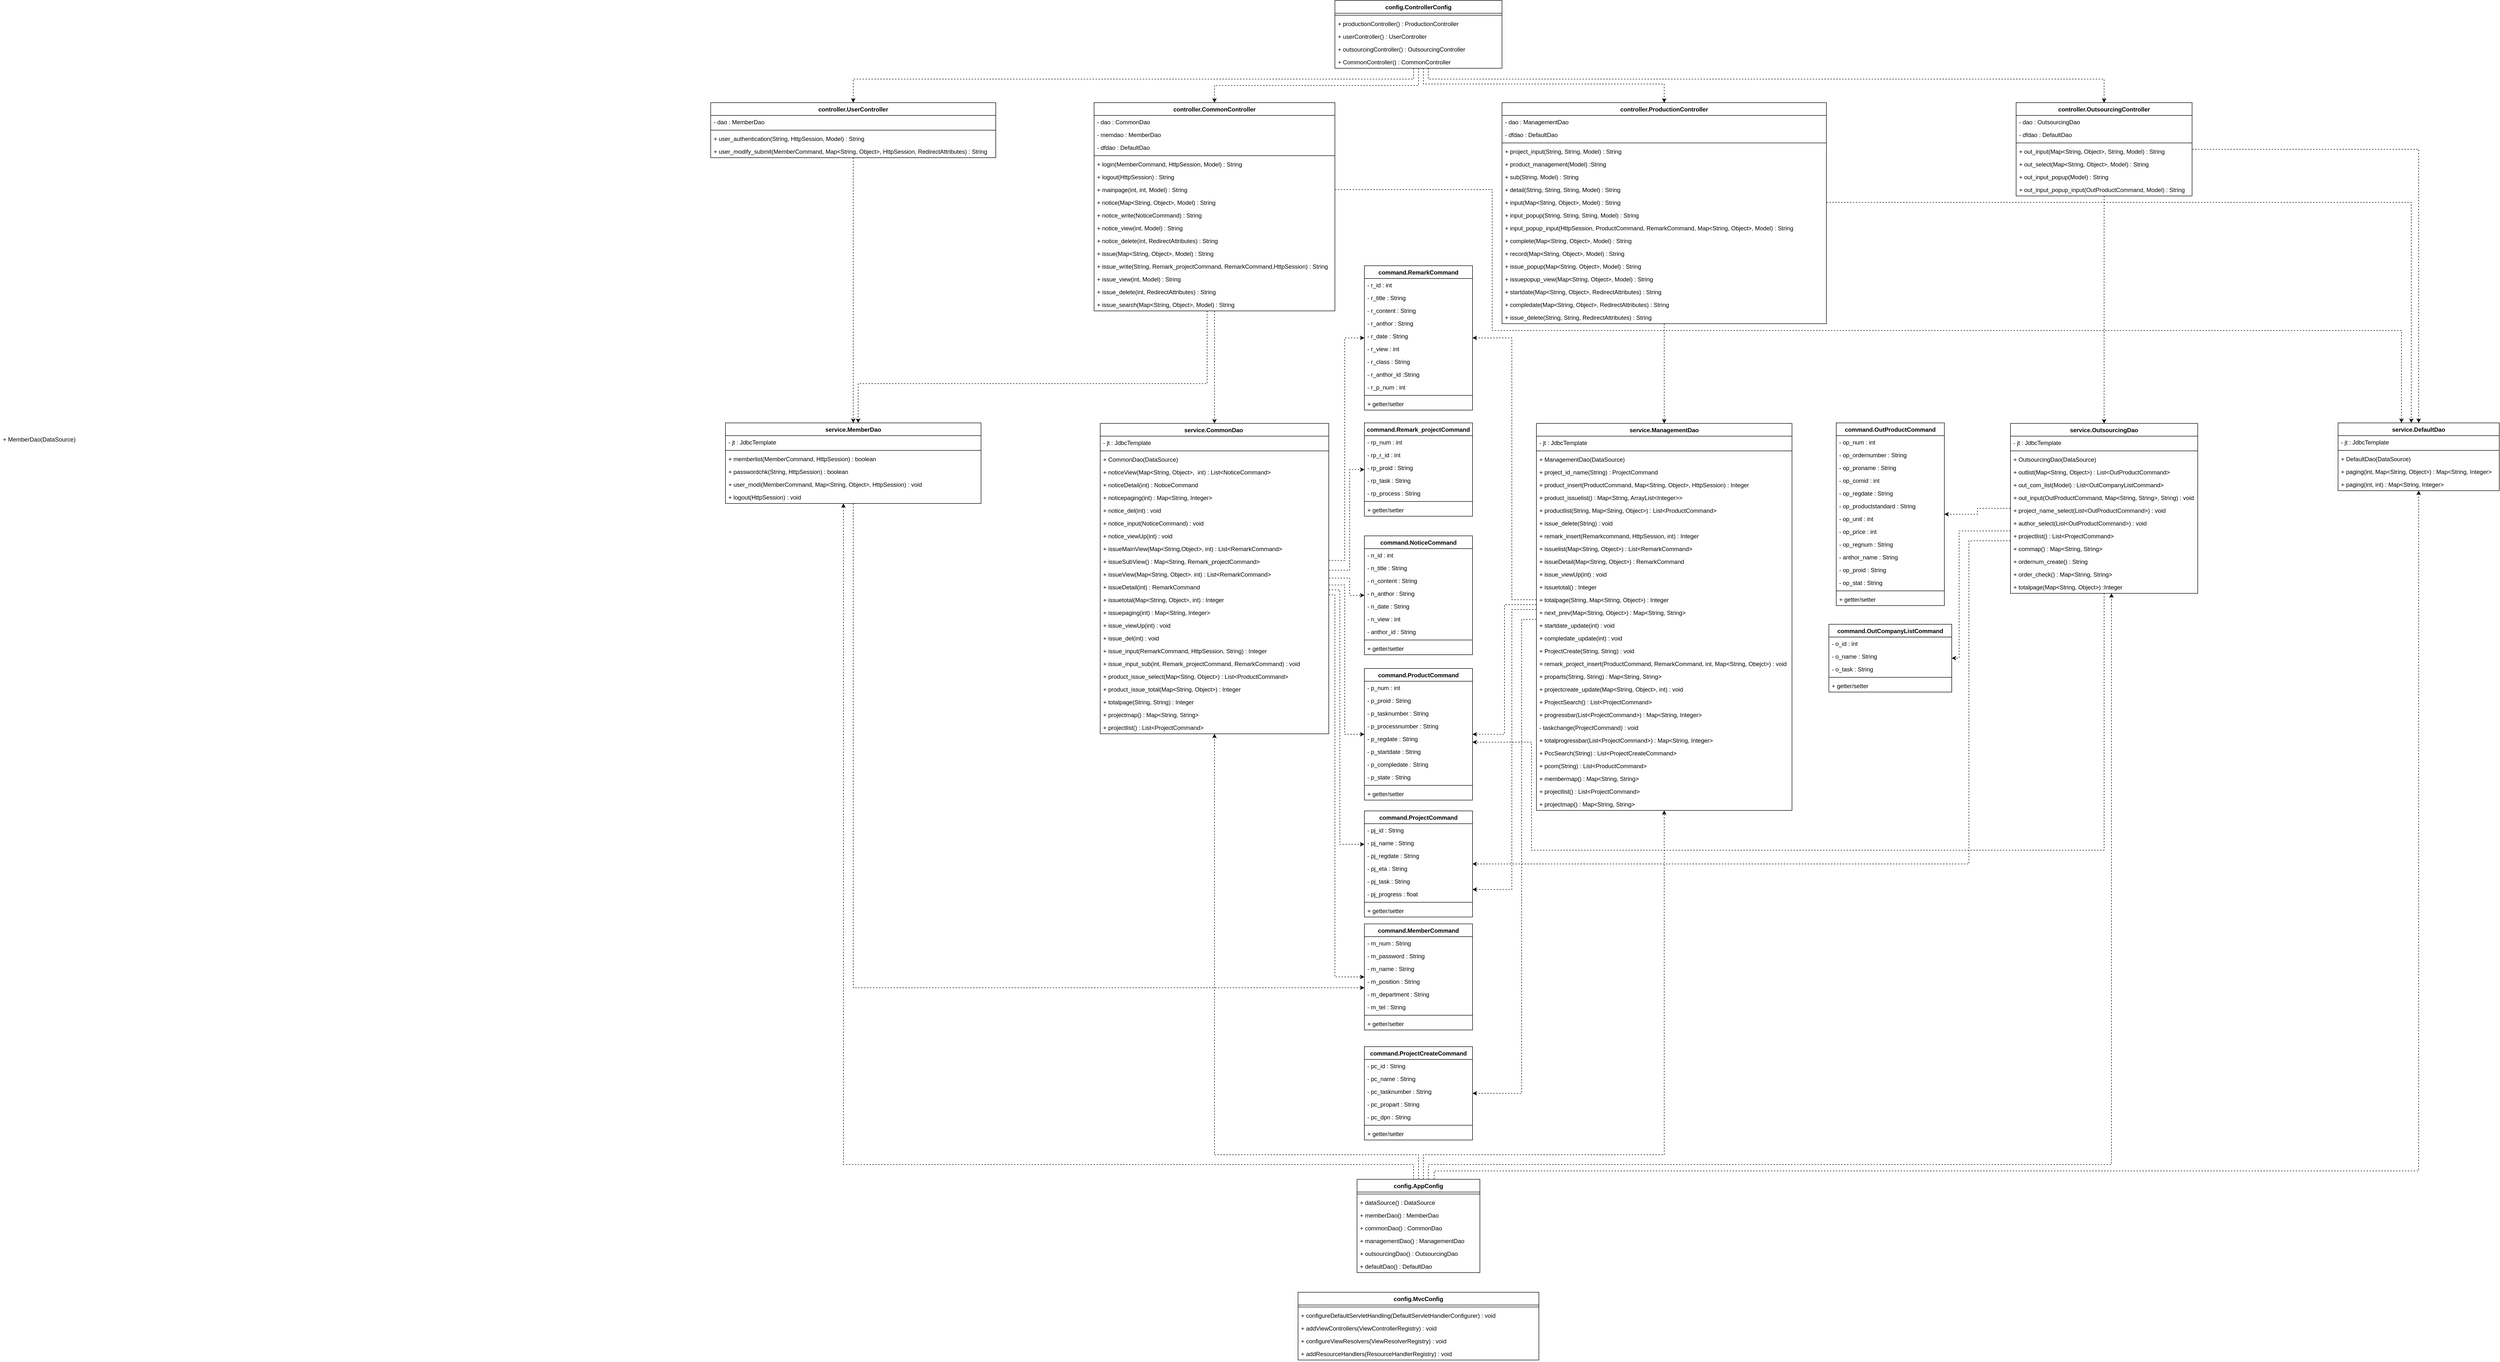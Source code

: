 <mxfile version="20.2.2" type="github">
  <diagram id="amwM7vuxuhEkEWS197J4" name="페이지-1">
    <mxGraphModel dx="5155" dy="3193" grid="0" gridSize="10" guides="1" tooltips="1" connect="1" arrows="1" fold="1" page="0" pageScale="1" pageWidth="827" pageHeight="1169" math="0" shadow="0">
      <root>
        <mxCell id="0" />
        <mxCell id="1" parent="0" />
        <mxCell id="2xltrDt1m4XufCkEdxNc-1" value="command.MemberCommand" style="swimlane;fontStyle=1;align=center;verticalAlign=top;childLayout=stackLayout;horizontal=1;startSize=26;horizontalStack=0;resizeParent=1;resizeParentMax=0;resizeLast=0;collapsible=1;marginBottom=0;" parent="1" vertex="1">
          <mxGeometry x="3070" y="1920" width="220" height="216" as="geometry" />
        </mxCell>
        <mxCell id="2xltrDt1m4XufCkEdxNc-2" value="- m_num : String" style="text;strokeColor=none;fillColor=none;align=left;verticalAlign=top;spacingLeft=4;spacingRight=4;overflow=hidden;rotatable=0;points=[[0,0.5],[1,0.5]];portConstraint=eastwest;" parent="2xltrDt1m4XufCkEdxNc-1" vertex="1">
          <mxGeometry y="26" width="220" height="26" as="geometry" />
        </mxCell>
        <mxCell id="2xltrDt1m4XufCkEdxNc-5" value="- m_password : String" style="text;strokeColor=none;fillColor=none;align=left;verticalAlign=top;spacingLeft=4;spacingRight=4;overflow=hidden;rotatable=0;points=[[0,0.5],[1,0.5]];portConstraint=eastwest;" parent="2xltrDt1m4XufCkEdxNc-1" vertex="1">
          <mxGeometry y="52" width="220" height="26" as="geometry" />
        </mxCell>
        <mxCell id="2xltrDt1m4XufCkEdxNc-6" value="- m_name : String" style="text;strokeColor=none;fillColor=none;align=left;verticalAlign=top;spacingLeft=4;spacingRight=4;overflow=hidden;rotatable=0;points=[[0,0.5],[1,0.5]];portConstraint=eastwest;" parent="2xltrDt1m4XufCkEdxNc-1" vertex="1">
          <mxGeometry y="78" width="220" height="26" as="geometry" />
        </mxCell>
        <mxCell id="2xltrDt1m4XufCkEdxNc-7" value="- m_position : String" style="text;strokeColor=none;fillColor=none;align=left;verticalAlign=top;spacingLeft=4;spacingRight=4;overflow=hidden;rotatable=0;points=[[0,0.5],[1,0.5]];portConstraint=eastwest;" parent="2xltrDt1m4XufCkEdxNc-1" vertex="1">
          <mxGeometry y="104" width="220" height="26" as="geometry" />
        </mxCell>
        <mxCell id="2xltrDt1m4XufCkEdxNc-8" value="- m_department : String" style="text;strokeColor=none;fillColor=none;align=left;verticalAlign=top;spacingLeft=4;spacingRight=4;overflow=hidden;rotatable=0;points=[[0,0.5],[1,0.5]];portConstraint=eastwest;" parent="2xltrDt1m4XufCkEdxNc-1" vertex="1">
          <mxGeometry y="130" width="220" height="26" as="geometry" />
        </mxCell>
        <mxCell id="2xltrDt1m4XufCkEdxNc-9" value="- m_tel : String" style="text;strokeColor=none;fillColor=none;align=left;verticalAlign=top;spacingLeft=4;spacingRight=4;overflow=hidden;rotatable=0;points=[[0,0.5],[1,0.5]];portConstraint=eastwest;" parent="2xltrDt1m4XufCkEdxNc-1" vertex="1">
          <mxGeometry y="156" width="220" height="26" as="geometry" />
        </mxCell>
        <mxCell id="2xltrDt1m4XufCkEdxNc-3" value="" style="line;strokeWidth=1;fillColor=none;align=left;verticalAlign=middle;spacingTop=-1;spacingLeft=3;spacingRight=3;rotatable=0;labelPosition=right;points=[];portConstraint=eastwest;" parent="2xltrDt1m4XufCkEdxNc-1" vertex="1">
          <mxGeometry y="182" width="220" height="8" as="geometry" />
        </mxCell>
        <mxCell id="2xltrDt1m4XufCkEdxNc-90" value="+ getter/setter" style="text;strokeColor=none;fillColor=none;align=left;verticalAlign=top;spacingLeft=4;spacingRight=4;overflow=hidden;rotatable=0;points=[[0,0.5],[1,0.5]];portConstraint=eastwest;" parent="2xltrDt1m4XufCkEdxNc-1" vertex="1">
          <mxGeometry y="190" width="220" height="26" as="geometry" />
        </mxCell>
        <mxCell id="2xltrDt1m4XufCkEdxNc-10" value="command.NoticeCommand" style="swimlane;fontStyle=1;align=center;verticalAlign=top;childLayout=stackLayout;horizontal=1;startSize=26;horizontalStack=0;resizeParent=1;resizeParentMax=0;resizeLast=0;collapsible=1;marginBottom=0;" parent="1" vertex="1">
          <mxGeometry x="3070" y="1130" width="220" height="242" as="geometry" />
        </mxCell>
        <mxCell id="2xltrDt1m4XufCkEdxNc-11" value="- n_id : int" style="text;strokeColor=none;fillColor=none;align=left;verticalAlign=top;spacingLeft=4;spacingRight=4;overflow=hidden;rotatable=0;points=[[0,0.5],[1,0.5]];portConstraint=eastwest;" parent="2xltrDt1m4XufCkEdxNc-10" vertex="1">
          <mxGeometry y="26" width="220" height="26" as="geometry" />
        </mxCell>
        <mxCell id="2xltrDt1m4XufCkEdxNc-12" value="- n_title : String" style="text;strokeColor=none;fillColor=none;align=left;verticalAlign=top;spacingLeft=4;spacingRight=4;overflow=hidden;rotatable=0;points=[[0,0.5],[1,0.5]];portConstraint=eastwest;" parent="2xltrDt1m4XufCkEdxNc-10" vertex="1">
          <mxGeometry y="52" width="220" height="26" as="geometry" />
        </mxCell>
        <mxCell id="2xltrDt1m4XufCkEdxNc-13" value="- n_content : String" style="text;strokeColor=none;fillColor=none;align=left;verticalAlign=top;spacingLeft=4;spacingRight=4;overflow=hidden;rotatable=0;points=[[0,0.5],[1,0.5]];portConstraint=eastwest;" parent="2xltrDt1m4XufCkEdxNc-10" vertex="1">
          <mxGeometry y="78" width="220" height="26" as="geometry" />
        </mxCell>
        <mxCell id="2xltrDt1m4XufCkEdxNc-14" value="- n_anthor : String" style="text;strokeColor=none;fillColor=none;align=left;verticalAlign=top;spacingLeft=4;spacingRight=4;overflow=hidden;rotatable=0;points=[[0,0.5],[1,0.5]];portConstraint=eastwest;" parent="2xltrDt1m4XufCkEdxNc-10" vertex="1">
          <mxGeometry y="104" width="220" height="26" as="geometry" />
        </mxCell>
        <mxCell id="2xltrDt1m4XufCkEdxNc-15" value="- n_date : String" style="text;strokeColor=none;fillColor=none;align=left;verticalAlign=top;spacingLeft=4;spacingRight=4;overflow=hidden;rotatable=0;points=[[0,0.5],[1,0.5]];portConstraint=eastwest;" parent="2xltrDt1m4XufCkEdxNc-10" vertex="1">
          <mxGeometry y="130" width="220" height="26" as="geometry" />
        </mxCell>
        <mxCell id="2xltrDt1m4XufCkEdxNc-16" value="- n_view : int" style="text;strokeColor=none;fillColor=none;align=left;verticalAlign=top;spacingLeft=4;spacingRight=4;overflow=hidden;rotatable=0;points=[[0,0.5],[1,0.5]];portConstraint=eastwest;" parent="2xltrDt1m4XufCkEdxNc-10" vertex="1">
          <mxGeometry y="156" width="220" height="26" as="geometry" />
        </mxCell>
        <mxCell id="2xltrDt1m4XufCkEdxNc-34" value="- anthor_id : String" style="text;strokeColor=none;fillColor=none;align=left;verticalAlign=top;spacingLeft=4;spacingRight=4;overflow=hidden;rotatable=0;points=[[0,0.5],[1,0.5]];portConstraint=eastwest;" parent="2xltrDt1m4XufCkEdxNc-10" vertex="1">
          <mxGeometry y="182" width="220" height="26" as="geometry" />
        </mxCell>
        <mxCell id="2xltrDt1m4XufCkEdxNc-17" value="" style="line;strokeWidth=1;fillColor=none;align=left;verticalAlign=middle;spacingTop=-1;spacingLeft=3;spacingRight=3;rotatable=0;labelPosition=right;points=[];portConstraint=eastwest;" parent="2xltrDt1m4XufCkEdxNc-10" vertex="1">
          <mxGeometry y="208" width="220" height="8" as="geometry" />
        </mxCell>
        <mxCell id="2xltrDt1m4XufCkEdxNc-89" value="+ getter/setter" style="text;strokeColor=none;fillColor=none;align=left;verticalAlign=top;spacingLeft=4;spacingRight=4;overflow=hidden;rotatable=0;points=[[0,0.5],[1,0.5]];portConstraint=eastwest;" parent="2xltrDt1m4XufCkEdxNc-10" vertex="1">
          <mxGeometry y="216" width="220" height="26" as="geometry" />
        </mxCell>
        <mxCell id="2xltrDt1m4XufCkEdxNc-35" value="command.RemarkCommand" style="swimlane;fontStyle=1;align=center;verticalAlign=top;childLayout=stackLayout;horizontal=1;startSize=26;horizontalStack=0;resizeParent=1;resizeParentMax=0;resizeLast=0;collapsible=1;marginBottom=0;" parent="1" vertex="1">
          <mxGeometry x="3070" y="580" width="220" height="294" as="geometry" />
        </mxCell>
        <mxCell id="2xltrDt1m4XufCkEdxNc-36" value="- r_id : int" style="text;strokeColor=none;fillColor=none;align=left;verticalAlign=top;spacingLeft=4;spacingRight=4;overflow=hidden;rotatable=0;points=[[0,0.5],[1,0.5]];portConstraint=eastwest;" parent="2xltrDt1m4XufCkEdxNc-35" vertex="1">
          <mxGeometry y="26" width="220" height="26" as="geometry" />
        </mxCell>
        <mxCell id="2xltrDt1m4XufCkEdxNc-38" value="- r_title : String" style="text;strokeColor=none;fillColor=none;align=left;verticalAlign=top;spacingLeft=4;spacingRight=4;overflow=hidden;rotatable=0;points=[[0,0.5],[1,0.5]];portConstraint=eastwest;" parent="2xltrDt1m4XufCkEdxNc-35" vertex="1">
          <mxGeometry y="52" width="220" height="26" as="geometry" />
        </mxCell>
        <mxCell id="2xltrDt1m4XufCkEdxNc-37" value="- r_content : String" style="text;strokeColor=none;fillColor=none;align=left;verticalAlign=top;spacingLeft=4;spacingRight=4;overflow=hidden;rotatable=0;points=[[0,0.5],[1,0.5]];portConstraint=eastwest;" parent="2xltrDt1m4XufCkEdxNc-35" vertex="1">
          <mxGeometry y="78" width="220" height="26" as="geometry" />
        </mxCell>
        <mxCell id="2xltrDt1m4XufCkEdxNc-39" value="- r_anthor : String" style="text;strokeColor=none;fillColor=none;align=left;verticalAlign=top;spacingLeft=4;spacingRight=4;overflow=hidden;rotatable=0;points=[[0,0.5],[1,0.5]];portConstraint=eastwest;" parent="2xltrDt1m4XufCkEdxNc-35" vertex="1">
          <mxGeometry y="104" width="220" height="26" as="geometry" />
        </mxCell>
        <mxCell id="2xltrDt1m4XufCkEdxNc-40" value="- r_date : String" style="text;strokeColor=none;fillColor=none;align=left;verticalAlign=top;spacingLeft=4;spacingRight=4;overflow=hidden;rotatable=0;points=[[0,0.5],[1,0.5]];portConstraint=eastwest;" parent="2xltrDt1m4XufCkEdxNc-35" vertex="1">
          <mxGeometry y="130" width="220" height="26" as="geometry" />
        </mxCell>
        <mxCell id="2xltrDt1m4XufCkEdxNc-99" value="- r_view : int" style="text;strokeColor=none;fillColor=none;align=left;verticalAlign=top;spacingLeft=4;spacingRight=4;overflow=hidden;rotatable=0;points=[[0,0.5],[1,0.5]];portConstraint=eastwest;" parent="2xltrDt1m4XufCkEdxNc-35" vertex="1">
          <mxGeometry y="156" width="220" height="26" as="geometry" />
        </mxCell>
        <mxCell id="2xltrDt1m4XufCkEdxNc-100" value="- r_class : String" style="text;strokeColor=none;fillColor=none;align=left;verticalAlign=top;spacingLeft=4;spacingRight=4;overflow=hidden;rotatable=0;points=[[0,0.5],[1,0.5]];portConstraint=eastwest;" parent="2xltrDt1m4XufCkEdxNc-35" vertex="1">
          <mxGeometry y="182" width="220" height="26" as="geometry" />
        </mxCell>
        <mxCell id="2xltrDt1m4XufCkEdxNc-101" value="- r_anthor_id :String" style="text;strokeColor=none;fillColor=none;align=left;verticalAlign=top;spacingLeft=4;spacingRight=4;overflow=hidden;rotatable=0;points=[[0,0.5],[1,0.5]];portConstraint=eastwest;" parent="2xltrDt1m4XufCkEdxNc-35" vertex="1">
          <mxGeometry y="208" width="220" height="26" as="geometry" />
        </mxCell>
        <mxCell id="2xltrDt1m4XufCkEdxNc-102" value="- r_p_num : int" style="text;strokeColor=none;fillColor=none;align=left;verticalAlign=top;spacingLeft=4;spacingRight=4;overflow=hidden;rotatable=0;points=[[0,0.5],[1,0.5]];portConstraint=eastwest;" parent="2xltrDt1m4XufCkEdxNc-35" vertex="1">
          <mxGeometry y="234" width="220" height="26" as="geometry" />
        </mxCell>
        <mxCell id="2xltrDt1m4XufCkEdxNc-42" value="" style="line;strokeWidth=1;fillColor=none;align=left;verticalAlign=middle;spacingTop=-1;spacingLeft=3;spacingRight=3;rotatable=0;labelPosition=right;points=[];portConstraint=eastwest;" parent="2xltrDt1m4XufCkEdxNc-35" vertex="1">
          <mxGeometry y="260" width="220" height="8" as="geometry" />
        </mxCell>
        <mxCell id="2xltrDt1m4XufCkEdxNc-88" value="+ getter/setter" style="text;strokeColor=none;fillColor=none;align=left;verticalAlign=top;spacingLeft=4;spacingRight=4;overflow=hidden;rotatable=0;points=[[0,0.5],[1,0.5]];portConstraint=eastwest;" parent="2xltrDt1m4XufCkEdxNc-35" vertex="1">
          <mxGeometry y="268" width="220" height="26" as="geometry" />
        </mxCell>
        <mxCell id="2xltrDt1m4XufCkEdxNc-43" value="command.ProductCommand" style="swimlane;fontStyle=1;align=center;verticalAlign=top;childLayout=stackLayout;horizontal=1;startSize=26;horizontalStack=0;resizeParent=1;resizeParentMax=0;resizeLast=0;collapsible=1;marginBottom=0;" parent="1" vertex="1">
          <mxGeometry x="3070" y="1400" width="220" height="268" as="geometry" />
        </mxCell>
        <mxCell id="2xltrDt1m4XufCkEdxNc-44" value="- p_num : int" style="text;strokeColor=none;fillColor=none;align=left;verticalAlign=top;spacingLeft=4;spacingRight=4;overflow=hidden;rotatable=0;points=[[0,0.5],[1,0.5]];portConstraint=eastwest;" parent="2xltrDt1m4XufCkEdxNc-43" vertex="1">
          <mxGeometry y="26" width="220" height="26" as="geometry" />
        </mxCell>
        <mxCell id="2xltrDt1m4XufCkEdxNc-45" value="- p_proid : String" style="text;strokeColor=none;fillColor=none;align=left;verticalAlign=top;spacingLeft=4;spacingRight=4;overflow=hidden;rotatable=0;points=[[0,0.5],[1,0.5]];portConstraint=eastwest;" parent="2xltrDt1m4XufCkEdxNc-43" vertex="1">
          <mxGeometry y="52" width="220" height="26" as="geometry" />
        </mxCell>
        <mxCell id="2xltrDt1m4XufCkEdxNc-46" value="- p_tasknumber : String" style="text;strokeColor=none;fillColor=none;align=left;verticalAlign=top;spacingLeft=4;spacingRight=4;overflow=hidden;rotatable=0;points=[[0,0.5],[1,0.5]];portConstraint=eastwest;" parent="2xltrDt1m4XufCkEdxNc-43" vertex="1">
          <mxGeometry y="78" width="220" height="26" as="geometry" />
        </mxCell>
        <mxCell id="2xltrDt1m4XufCkEdxNc-47" value="- p_processnumber : String" style="text;strokeColor=none;fillColor=none;align=left;verticalAlign=top;spacingLeft=4;spacingRight=4;overflow=hidden;rotatable=0;points=[[0,0.5],[1,0.5]];portConstraint=eastwest;" parent="2xltrDt1m4XufCkEdxNc-43" vertex="1">
          <mxGeometry y="104" width="220" height="26" as="geometry" />
        </mxCell>
        <mxCell id="2xltrDt1m4XufCkEdxNc-48" value="- p_regdate : String" style="text;strokeColor=none;fillColor=none;align=left;verticalAlign=top;spacingLeft=4;spacingRight=4;overflow=hidden;rotatable=0;points=[[0,0.5],[1,0.5]];portConstraint=eastwest;" parent="2xltrDt1m4XufCkEdxNc-43" vertex="1">
          <mxGeometry y="130" width="220" height="26" as="geometry" />
        </mxCell>
        <mxCell id="2xltrDt1m4XufCkEdxNc-49" value="- p_startdate : String" style="text;strokeColor=none;fillColor=none;align=left;verticalAlign=top;spacingLeft=4;spacingRight=4;overflow=hidden;rotatable=0;points=[[0,0.5],[1,0.5]];portConstraint=eastwest;" parent="2xltrDt1m4XufCkEdxNc-43" vertex="1">
          <mxGeometry y="156" width="220" height="26" as="geometry" />
        </mxCell>
        <mxCell id="2xltrDt1m4XufCkEdxNc-57" value="- p_compledate : String" style="text;strokeColor=none;fillColor=none;align=left;verticalAlign=top;spacingLeft=4;spacingRight=4;overflow=hidden;rotatable=0;points=[[0,0.5],[1,0.5]];portConstraint=eastwest;" parent="2xltrDt1m4XufCkEdxNc-43" vertex="1">
          <mxGeometry y="182" width="220" height="26" as="geometry" />
        </mxCell>
        <mxCell id="2xltrDt1m4XufCkEdxNc-58" value="- p_state : String" style="text;strokeColor=none;fillColor=none;align=left;verticalAlign=top;spacingLeft=4;spacingRight=4;overflow=hidden;rotatable=0;points=[[0,0.5],[1,0.5]];portConstraint=eastwest;" parent="2xltrDt1m4XufCkEdxNc-43" vertex="1">
          <mxGeometry y="208" width="220" height="26" as="geometry" />
        </mxCell>
        <mxCell id="2xltrDt1m4XufCkEdxNc-50" value="" style="line;strokeWidth=1;fillColor=none;align=left;verticalAlign=middle;spacingTop=-1;spacingLeft=3;spacingRight=3;rotatable=0;labelPosition=right;points=[];portConstraint=eastwest;" parent="2xltrDt1m4XufCkEdxNc-43" vertex="1">
          <mxGeometry y="234" width="220" height="8" as="geometry" />
        </mxCell>
        <mxCell id="2xltrDt1m4XufCkEdxNc-87" value="+ getter/setter" style="text;strokeColor=none;fillColor=none;align=left;verticalAlign=top;spacingLeft=4;spacingRight=4;overflow=hidden;rotatable=0;points=[[0,0.5],[1,0.5]];portConstraint=eastwest;" parent="2xltrDt1m4XufCkEdxNc-43" vertex="1">
          <mxGeometry y="242" width="220" height="26" as="geometry" />
        </mxCell>
        <mxCell id="2xltrDt1m4XufCkEdxNc-59" value="command.ProjectCommand" style="swimlane;fontStyle=1;align=center;verticalAlign=top;childLayout=stackLayout;horizontal=1;startSize=26;horizontalStack=0;resizeParent=1;resizeParentMax=0;resizeLast=0;collapsible=1;marginBottom=0;" parent="1" vertex="1">
          <mxGeometry x="3070" y="1690" width="220" height="216" as="geometry" />
        </mxCell>
        <mxCell id="2xltrDt1m4XufCkEdxNc-60" value="- pj_id : String" style="text;strokeColor=none;fillColor=none;align=left;verticalAlign=top;spacingLeft=4;spacingRight=4;overflow=hidden;rotatable=0;points=[[0,0.5],[1,0.5]];portConstraint=eastwest;" parent="2xltrDt1m4XufCkEdxNc-59" vertex="1">
          <mxGeometry y="26" width="220" height="26" as="geometry" />
        </mxCell>
        <mxCell id="2xltrDt1m4XufCkEdxNc-61" value="- pj_name : String" style="text;strokeColor=none;fillColor=none;align=left;verticalAlign=top;spacingLeft=4;spacingRight=4;overflow=hidden;rotatable=0;points=[[0,0.5],[1,0.5]];portConstraint=eastwest;" parent="2xltrDt1m4XufCkEdxNc-59" vertex="1">
          <mxGeometry y="52" width="220" height="26" as="geometry" />
        </mxCell>
        <mxCell id="2xltrDt1m4XufCkEdxNc-62" value="- pj_regdate : String" style="text;strokeColor=none;fillColor=none;align=left;verticalAlign=top;spacingLeft=4;spacingRight=4;overflow=hidden;rotatable=0;points=[[0,0.5],[1,0.5]];portConstraint=eastwest;" parent="2xltrDt1m4XufCkEdxNc-59" vertex="1">
          <mxGeometry y="78" width="220" height="26" as="geometry" />
        </mxCell>
        <mxCell id="2xltrDt1m4XufCkEdxNc-63" value="- pj_eta : String" style="text;strokeColor=none;fillColor=none;align=left;verticalAlign=top;spacingLeft=4;spacingRight=4;overflow=hidden;rotatable=0;points=[[0,0.5],[1,0.5]];portConstraint=eastwest;" parent="2xltrDt1m4XufCkEdxNc-59" vertex="1">
          <mxGeometry y="104" width="220" height="26" as="geometry" />
        </mxCell>
        <mxCell id="2xltrDt1m4XufCkEdxNc-64" value="- pj_task : String" style="text;strokeColor=none;fillColor=none;align=left;verticalAlign=top;spacingLeft=4;spacingRight=4;overflow=hidden;rotatable=0;points=[[0,0.5],[1,0.5]];portConstraint=eastwest;" parent="2xltrDt1m4XufCkEdxNc-59" vertex="1">
          <mxGeometry y="130" width="220" height="26" as="geometry" />
        </mxCell>
        <mxCell id="2xltrDt1m4XufCkEdxNc-65" value="- pj_progress : float" style="text;strokeColor=none;fillColor=none;align=left;verticalAlign=top;spacingLeft=4;spacingRight=4;overflow=hidden;rotatable=0;points=[[0,0.5],[1,0.5]];portConstraint=eastwest;" parent="2xltrDt1m4XufCkEdxNc-59" vertex="1">
          <mxGeometry y="156" width="220" height="26" as="geometry" />
        </mxCell>
        <mxCell id="2xltrDt1m4XufCkEdxNc-66" value="" style="line;strokeWidth=1;fillColor=none;align=left;verticalAlign=middle;spacingTop=-1;spacingLeft=3;spacingRight=3;rotatable=0;labelPosition=right;points=[];portConstraint=eastwest;" parent="2xltrDt1m4XufCkEdxNc-59" vertex="1">
          <mxGeometry y="182" width="220" height="8" as="geometry" />
        </mxCell>
        <mxCell id="2xltrDt1m4XufCkEdxNc-41" value="+ getter/setter" style="text;strokeColor=none;fillColor=none;align=left;verticalAlign=top;spacingLeft=4;spacingRight=4;overflow=hidden;rotatable=0;points=[[0,0.5],[1,0.5]];portConstraint=eastwest;" parent="2xltrDt1m4XufCkEdxNc-59" vertex="1">
          <mxGeometry y="190" width="220" height="26" as="geometry" />
        </mxCell>
        <mxCell id="2xltrDt1m4XufCkEdxNc-67" value="command.ProjectCreateCommand" style="swimlane;fontStyle=1;align=center;verticalAlign=top;childLayout=stackLayout;horizontal=1;startSize=26;horizontalStack=0;resizeParent=1;resizeParentMax=0;resizeLast=0;collapsible=1;marginBottom=0;" parent="1" vertex="1">
          <mxGeometry x="3070" y="2170" width="220" height="190" as="geometry" />
        </mxCell>
        <mxCell id="2xltrDt1m4XufCkEdxNc-68" value="- pc_id : String" style="text;strokeColor=none;fillColor=none;align=left;verticalAlign=top;spacingLeft=4;spacingRight=4;overflow=hidden;rotatable=0;points=[[0,0.5],[1,0.5]];portConstraint=eastwest;" parent="2xltrDt1m4XufCkEdxNc-67" vertex="1">
          <mxGeometry y="26" width="220" height="26" as="geometry" />
        </mxCell>
        <mxCell id="2xltrDt1m4XufCkEdxNc-69" value="- pc_name : String" style="text;strokeColor=none;fillColor=none;align=left;verticalAlign=top;spacingLeft=4;spacingRight=4;overflow=hidden;rotatable=0;points=[[0,0.5],[1,0.5]];portConstraint=eastwest;" parent="2xltrDt1m4XufCkEdxNc-67" vertex="1">
          <mxGeometry y="52" width="220" height="26" as="geometry" />
        </mxCell>
        <mxCell id="2xltrDt1m4XufCkEdxNc-70" value="- pc_tasknumber : String" style="text;strokeColor=none;fillColor=none;align=left;verticalAlign=top;spacingLeft=4;spacingRight=4;overflow=hidden;rotatable=0;points=[[0,0.5],[1,0.5]];portConstraint=eastwest;" parent="2xltrDt1m4XufCkEdxNc-67" vertex="1">
          <mxGeometry y="78" width="220" height="26" as="geometry" />
        </mxCell>
        <mxCell id="2xltrDt1m4XufCkEdxNc-71" value="- pc_propart : String" style="text;strokeColor=none;fillColor=none;align=left;verticalAlign=top;spacingLeft=4;spacingRight=4;overflow=hidden;rotatable=0;points=[[0,0.5],[1,0.5]];portConstraint=eastwest;" parent="2xltrDt1m4XufCkEdxNc-67" vertex="1">
          <mxGeometry y="104" width="220" height="26" as="geometry" />
        </mxCell>
        <mxCell id="2xltrDt1m4XufCkEdxNc-72" value="- pc_dpn : String" style="text;strokeColor=none;fillColor=none;align=left;verticalAlign=top;spacingLeft=4;spacingRight=4;overflow=hidden;rotatable=0;points=[[0,0.5],[1,0.5]];portConstraint=eastwest;" parent="2xltrDt1m4XufCkEdxNc-67" vertex="1">
          <mxGeometry y="130" width="220" height="26" as="geometry" />
        </mxCell>
        <mxCell id="2xltrDt1m4XufCkEdxNc-74" value="" style="line;strokeWidth=1;fillColor=none;align=left;verticalAlign=middle;spacingTop=-1;spacingLeft=3;spacingRight=3;rotatable=0;labelPosition=right;points=[];portConstraint=eastwest;" parent="2xltrDt1m4XufCkEdxNc-67" vertex="1">
          <mxGeometry y="156" width="220" height="8" as="geometry" />
        </mxCell>
        <mxCell id="2xltrDt1m4XufCkEdxNc-83" value="+ getter/setter" style="text;strokeColor=none;fillColor=none;align=left;verticalAlign=top;spacingLeft=4;spacingRight=4;overflow=hidden;rotatable=0;points=[[0,0.5],[1,0.5]];portConstraint=eastwest;" parent="2xltrDt1m4XufCkEdxNc-67" vertex="1">
          <mxGeometry y="164" width="220" height="26" as="geometry" />
        </mxCell>
        <mxCell id="2xltrDt1m4XufCkEdxNc-75" value="command.Remark_projectCommand" style="swimlane;fontStyle=1;align=center;verticalAlign=top;childLayout=stackLayout;horizontal=1;startSize=26;horizontalStack=0;resizeParent=1;resizeParentMax=0;resizeLast=0;collapsible=1;marginBottom=0;" parent="1" vertex="1">
          <mxGeometry x="3070" y="900" width="220" height="190" as="geometry" />
        </mxCell>
        <mxCell id="2xltrDt1m4XufCkEdxNc-76" value="- rp_num : int" style="text;strokeColor=none;fillColor=none;align=left;verticalAlign=top;spacingLeft=4;spacingRight=4;overflow=hidden;rotatable=0;points=[[0,0.5],[1,0.5]];portConstraint=eastwest;" parent="2xltrDt1m4XufCkEdxNc-75" vertex="1">
          <mxGeometry y="26" width="220" height="26" as="geometry" />
        </mxCell>
        <mxCell id="2xltrDt1m4XufCkEdxNc-77" value="- rp_r_id : int" style="text;strokeColor=none;fillColor=none;align=left;verticalAlign=top;spacingLeft=4;spacingRight=4;overflow=hidden;rotatable=0;points=[[0,0.5],[1,0.5]];portConstraint=eastwest;" parent="2xltrDt1m4XufCkEdxNc-75" vertex="1">
          <mxGeometry y="52" width="220" height="26" as="geometry" />
        </mxCell>
        <mxCell id="2xltrDt1m4XufCkEdxNc-78" value="- rp_proid : String" style="text;strokeColor=none;fillColor=none;align=left;verticalAlign=top;spacingLeft=4;spacingRight=4;overflow=hidden;rotatable=0;points=[[0,0.5],[1,0.5]];portConstraint=eastwest;" parent="2xltrDt1m4XufCkEdxNc-75" vertex="1">
          <mxGeometry y="78" width="220" height="26" as="geometry" />
        </mxCell>
        <mxCell id="2xltrDt1m4XufCkEdxNc-79" value="- rp_task : String" style="text;strokeColor=none;fillColor=none;align=left;verticalAlign=top;spacingLeft=4;spacingRight=4;overflow=hidden;rotatable=0;points=[[0,0.5],[1,0.5]];portConstraint=eastwest;" parent="2xltrDt1m4XufCkEdxNc-75" vertex="1">
          <mxGeometry y="104" width="220" height="26" as="geometry" />
        </mxCell>
        <mxCell id="2xltrDt1m4XufCkEdxNc-80" value="- rp_process : String" style="text;strokeColor=none;fillColor=none;align=left;verticalAlign=top;spacingLeft=4;spacingRight=4;overflow=hidden;rotatable=0;points=[[0,0.5],[1,0.5]];portConstraint=eastwest;" parent="2xltrDt1m4XufCkEdxNc-75" vertex="1">
          <mxGeometry y="130" width="220" height="26" as="geometry" />
        </mxCell>
        <mxCell id="2xltrDt1m4XufCkEdxNc-82" value="" style="line;strokeWidth=1;fillColor=none;align=left;verticalAlign=middle;spacingTop=-1;spacingLeft=3;spacingRight=3;rotatable=0;labelPosition=right;points=[];portConstraint=eastwest;" parent="2xltrDt1m4XufCkEdxNc-75" vertex="1">
          <mxGeometry y="156" width="220" height="8" as="geometry" />
        </mxCell>
        <mxCell id="2xltrDt1m4XufCkEdxNc-84" value="+ getter/setter" style="text;strokeColor=none;fillColor=none;align=left;verticalAlign=top;spacingLeft=4;spacingRight=4;overflow=hidden;rotatable=0;points=[[0,0.5],[1,0.5]];portConstraint=eastwest;" parent="2xltrDt1m4XufCkEdxNc-75" vertex="1">
          <mxGeometry y="164" width="220" height="26" as="geometry" />
        </mxCell>
        <mxCell id="WOBfZaSGtx7cR_Pubv87-139" style="edgeStyle=orthogonalEdgeStyle;rounded=0;orthogonalLoop=1;jettySize=auto;html=1;dashed=1;" parent="1" source="2xltrDt1m4XufCkEdxNc-103" target="WOBfZaSGtx7cR_Pubv87-16" edge="1">
          <mxGeometry relative="1" as="geometry">
            <Array as="points">
              <mxPoint x="3190" y="2390" />
              <mxPoint x="3680" y="2390" />
            </Array>
          </mxGeometry>
        </mxCell>
        <mxCell id="WOBfZaSGtx7cR_Pubv87-140" style="edgeStyle=orthogonalEdgeStyle;rounded=0;orthogonalLoop=1;jettySize=auto;html=1;dashed=1;" parent="1" source="2xltrDt1m4XufCkEdxNc-103" target="45lU2zyivyouMbH1mWkE-34" edge="1">
          <mxGeometry relative="1" as="geometry">
            <Array as="points">
              <mxPoint x="3180" y="2390" />
              <mxPoint x="2765" y="2390" />
            </Array>
          </mxGeometry>
        </mxCell>
        <mxCell id="WOBfZaSGtx7cR_Pubv87-141" style="edgeStyle=orthogonalEdgeStyle;rounded=0;orthogonalLoop=1;jettySize=auto;html=1;dashed=1;" parent="1" source="2xltrDt1m4XufCkEdxNc-103" target="WOBfZaSGtx7cR_Pubv87-60" edge="1">
          <mxGeometry relative="1" as="geometry">
            <Array as="points">
              <mxPoint x="3200" y="2410" />
              <mxPoint x="4590" y="2410" />
            </Array>
          </mxGeometry>
        </mxCell>
        <mxCell id="WOBfZaSGtx7cR_Pubv87-142" style="edgeStyle=orthogonalEdgeStyle;rounded=0;orthogonalLoop=1;jettySize=auto;html=1;dashed=1;" parent="1" source="2xltrDt1m4XufCkEdxNc-103" target="WOBfZaSGtx7cR_Pubv87-45" edge="1">
          <mxGeometry relative="1" as="geometry">
            <Array as="points">
              <mxPoint x="3170" y="2410" />
              <mxPoint x="2010" y="2410" />
            </Array>
          </mxGeometry>
        </mxCell>
        <mxCell id="K0i5n5Or3mkN4wEIQlAQ-8" style="edgeStyle=orthogonalEdgeStyle;rounded=0;orthogonalLoop=1;jettySize=auto;html=1;dashed=1;" edge="1" parent="1" source="2xltrDt1m4XufCkEdxNc-103" target="WOBfZaSGtx7cR_Pubv87-224">
          <mxGeometry relative="1" as="geometry">
            <Array as="points">
              <mxPoint x="3212" y="2423" />
              <mxPoint x="5215" y="2423" />
            </Array>
          </mxGeometry>
        </mxCell>
        <mxCell id="2xltrDt1m4XufCkEdxNc-103" value="config.AppConfig" style="swimlane;fontStyle=1;align=center;verticalAlign=top;childLayout=stackLayout;horizontal=1;startSize=26;horizontalStack=0;resizeParent=1;resizeParentMax=0;resizeLast=0;collapsible=1;marginBottom=0;" parent="1" vertex="1">
          <mxGeometry x="3055" y="2440" width="250" height="190" as="geometry" />
        </mxCell>
        <mxCell id="2xltrDt1m4XufCkEdxNc-107" value="" style="line;strokeWidth=1;fillColor=none;align=left;verticalAlign=middle;spacingTop=-1;spacingLeft=3;spacingRight=3;rotatable=0;labelPosition=right;points=[];portConstraint=eastwest;" parent="2xltrDt1m4XufCkEdxNc-103" vertex="1">
          <mxGeometry y="26" width="250" height="8" as="geometry" />
        </mxCell>
        <mxCell id="2xltrDt1m4XufCkEdxNc-121" value="+ dataSource() : DataSource" style="text;strokeColor=none;fillColor=none;align=left;verticalAlign=top;spacingLeft=4;spacingRight=4;overflow=hidden;rotatable=0;points=[[0,0.5],[1,0.5]];portConstraint=eastwest;" parent="2xltrDt1m4XufCkEdxNc-103" vertex="1">
          <mxGeometry y="34" width="250" height="26" as="geometry" />
        </mxCell>
        <mxCell id="2xltrDt1m4XufCkEdxNc-122" value="+ memberDao() : MemberDao" style="text;strokeColor=none;fillColor=none;align=left;verticalAlign=top;spacingLeft=4;spacingRight=4;overflow=hidden;rotatable=0;points=[[0,0.5],[1,0.5]];portConstraint=eastwest;" parent="2xltrDt1m4XufCkEdxNc-103" vertex="1">
          <mxGeometry y="60" width="250" height="26" as="geometry" />
        </mxCell>
        <mxCell id="2xltrDt1m4XufCkEdxNc-123" value="+ commonDao() : CommonDao" style="text;strokeColor=none;fillColor=none;align=left;verticalAlign=top;spacingLeft=4;spacingRight=4;overflow=hidden;rotatable=0;points=[[0,0.5],[1,0.5]];portConstraint=eastwest;" parent="2xltrDt1m4XufCkEdxNc-103" vertex="1">
          <mxGeometry y="86" width="250" height="26" as="geometry" />
        </mxCell>
        <mxCell id="2xltrDt1m4XufCkEdxNc-124" value="+ managementDao() : ManagementDao" style="text;strokeColor=none;fillColor=none;align=left;verticalAlign=top;spacingLeft=4;spacingRight=4;overflow=hidden;rotatable=0;points=[[0,0.5],[1,0.5]];portConstraint=eastwest;" parent="2xltrDt1m4XufCkEdxNc-103" vertex="1">
          <mxGeometry y="112" width="250" height="26" as="geometry" />
        </mxCell>
        <mxCell id="2xltrDt1m4XufCkEdxNc-108" value="+ outsourcingDao() : OutsourcingDao" style="text;strokeColor=none;fillColor=none;align=left;verticalAlign=top;spacingLeft=4;spacingRight=4;overflow=hidden;rotatable=0;points=[[0,0.5],[1,0.5]];portConstraint=eastwest;" parent="2xltrDt1m4XufCkEdxNc-103" vertex="1">
          <mxGeometry y="138" width="250" height="26" as="geometry" />
        </mxCell>
        <mxCell id="WOBfZaSGtx7cR_Pubv87-236" value="+ defaultDao() : DefaultDao" style="text;strokeColor=none;fillColor=none;align=left;verticalAlign=top;spacingLeft=4;spacingRight=4;overflow=hidden;rotatable=0;points=[[0,0.5],[1,0.5]];portConstraint=eastwest;" parent="2xltrDt1m4XufCkEdxNc-103" vertex="1">
          <mxGeometry y="164" width="250" height="26" as="geometry" />
        </mxCell>
        <mxCell id="2xltrDt1m4XufCkEdxNc-109" value="config.MvcConfig" style="swimlane;fontStyle=1;align=center;verticalAlign=top;childLayout=stackLayout;horizontal=1;startSize=26;horizontalStack=0;resizeParent=1;resizeParentMax=0;resizeLast=0;collapsible=1;marginBottom=0;" parent="1" vertex="1">
          <mxGeometry x="2935" y="2670" width="490" height="138" as="geometry" />
        </mxCell>
        <mxCell id="2xltrDt1m4XufCkEdxNc-113" value="" style="line;strokeWidth=1;fillColor=none;align=left;verticalAlign=middle;spacingTop=-1;spacingLeft=3;spacingRight=3;rotatable=0;labelPosition=right;points=[];portConstraint=eastwest;" parent="2xltrDt1m4XufCkEdxNc-109" vertex="1">
          <mxGeometry y="26" width="490" height="8" as="geometry" />
        </mxCell>
        <mxCell id="2xltrDt1m4XufCkEdxNc-114" value="+ configureDefaultServletHandling(DefaultServletHandlerConfigurer) : void" style="text;strokeColor=none;fillColor=none;align=left;verticalAlign=top;spacingLeft=4;spacingRight=4;overflow=hidden;rotatable=0;points=[[0,0.5],[1,0.5]];portConstraint=eastwest;" parent="2xltrDt1m4XufCkEdxNc-109" vertex="1">
          <mxGeometry y="34" width="490" height="26" as="geometry" />
        </mxCell>
        <mxCell id="2xltrDt1m4XufCkEdxNc-126" value="+ addViewControllers(ViewControllerRegistry) : void" style="text;strokeColor=none;fillColor=none;align=left;verticalAlign=top;spacingLeft=4;spacingRight=4;overflow=hidden;rotatable=0;points=[[0,0.5],[1,0.5]];portConstraint=eastwest;" parent="2xltrDt1m4XufCkEdxNc-109" vertex="1">
          <mxGeometry y="60" width="490" height="26" as="geometry" />
        </mxCell>
        <mxCell id="2xltrDt1m4XufCkEdxNc-127" value="+ configureViewResolvers(ViewResolverRegistry) : void" style="text;strokeColor=none;fillColor=none;align=left;verticalAlign=top;spacingLeft=4;spacingRight=4;overflow=hidden;rotatable=0;points=[[0,0.5],[1,0.5]];portConstraint=eastwest;" parent="2xltrDt1m4XufCkEdxNc-109" vertex="1">
          <mxGeometry y="86" width="490" height="26" as="geometry" />
        </mxCell>
        <mxCell id="2xltrDt1m4XufCkEdxNc-128" value="+ addResourceHandlers(ResourceHandlerRegistry) : void" style="text;strokeColor=none;fillColor=none;align=left;verticalAlign=top;spacingLeft=4;spacingRight=4;overflow=hidden;rotatable=0;points=[[0,0.5],[1,0.5]];portConstraint=eastwest;" parent="2xltrDt1m4XufCkEdxNc-109" vertex="1">
          <mxGeometry y="112" width="490" height="26" as="geometry" />
        </mxCell>
        <mxCell id="WOBfZaSGtx7cR_Pubv87-95" style="edgeStyle=orthogonalEdgeStyle;rounded=0;orthogonalLoop=1;jettySize=auto;html=1;dashed=1;" parent="1" source="2xltrDt1m4XufCkEdxNc-115" target="2xltrDt1m4XufCkEdxNc-129" edge="1">
          <mxGeometry relative="1" as="geometry" />
        </mxCell>
        <mxCell id="WOBfZaSGtx7cR_Pubv87-96" style="edgeStyle=orthogonalEdgeStyle;rounded=0;orthogonalLoop=1;jettySize=auto;html=1;dashed=1;" parent="1" source="2xltrDt1m4XufCkEdxNc-115" target="45lU2zyivyouMbH1mWkE-9" edge="1">
          <mxGeometry relative="1" as="geometry">
            <Array as="points">
              <mxPoint x="3190" y="210" />
              <mxPoint x="3680" y="210" />
            </Array>
          </mxGeometry>
        </mxCell>
        <mxCell id="WOBfZaSGtx7cR_Pubv87-97" style="edgeStyle=orthogonalEdgeStyle;rounded=0;orthogonalLoop=1;jettySize=auto;html=1;dashed=1;" parent="1" source="2xltrDt1m4XufCkEdxNc-115" target="45lU2zyivyouMbH1mWkE-27" edge="1">
          <mxGeometry relative="1" as="geometry">
            <Array as="points">
              <mxPoint x="3170" y="200" />
              <mxPoint x="2030" y="200" />
            </Array>
          </mxGeometry>
        </mxCell>
        <mxCell id="WOBfZaSGtx7cR_Pubv87-98" style="edgeStyle=orthogonalEdgeStyle;rounded=0;orthogonalLoop=1;jettySize=auto;html=1;dashed=1;" parent="1" source="2xltrDt1m4XufCkEdxNc-115" target="45lU2zyivyouMbH1mWkE-1" edge="1">
          <mxGeometry relative="1" as="geometry">
            <Array as="points">
              <mxPoint x="3200" y="200" />
              <mxPoint x="4575" y="200" />
            </Array>
          </mxGeometry>
        </mxCell>
        <mxCell id="2xltrDt1m4XufCkEdxNc-115" value="config.ControllerConfig" style="swimlane;fontStyle=1;align=center;verticalAlign=top;childLayout=stackLayout;horizontal=1;startSize=26;horizontalStack=0;resizeParent=1;resizeParentMax=0;resizeLast=0;collapsible=1;marginBottom=0;" parent="1" vertex="1">
          <mxGeometry x="3010" y="40" width="340" height="138" as="geometry" />
        </mxCell>
        <mxCell id="2xltrDt1m4XufCkEdxNc-119" value="" style="line;strokeWidth=1;fillColor=none;align=left;verticalAlign=middle;spacingTop=-1;spacingLeft=3;spacingRight=3;rotatable=0;labelPosition=right;points=[];portConstraint=eastwest;" parent="2xltrDt1m4XufCkEdxNc-115" vertex="1">
          <mxGeometry y="26" width="340" height="8" as="geometry" />
        </mxCell>
        <mxCell id="2xltrDt1m4XufCkEdxNc-117" value="+ productionController() : ProductionController" style="text;strokeColor=none;fillColor=none;align=left;verticalAlign=top;spacingLeft=4;spacingRight=4;overflow=hidden;rotatable=0;points=[[0,0.5],[1,0.5]];portConstraint=eastwest;" parent="2xltrDt1m4XufCkEdxNc-115" vertex="1">
          <mxGeometry y="34" width="340" height="26" as="geometry" />
        </mxCell>
        <mxCell id="2xltrDt1m4XufCkEdxNc-125" value="+ userController() : UserController" style="text;strokeColor=none;fillColor=none;align=left;verticalAlign=top;spacingLeft=4;spacingRight=4;overflow=hidden;rotatable=0;points=[[0,0.5],[1,0.5]];portConstraint=eastwest;" parent="2xltrDt1m4XufCkEdxNc-115" vertex="1">
          <mxGeometry y="60" width="340" height="26" as="geometry" />
        </mxCell>
        <mxCell id="2xltrDt1m4XufCkEdxNc-118" value="+ outsourcingController() : OutsourcingController" style="text;strokeColor=none;fillColor=none;align=left;verticalAlign=top;spacingLeft=4;spacingRight=4;overflow=hidden;rotatable=0;points=[[0,0.5],[1,0.5]];portConstraint=eastwest;" parent="2xltrDt1m4XufCkEdxNc-115" vertex="1">
          <mxGeometry y="86" width="340" height="26" as="geometry" />
        </mxCell>
        <mxCell id="2xltrDt1m4XufCkEdxNc-116" value="+ CommonController() : CommonController" style="text;strokeColor=none;fillColor=none;align=left;verticalAlign=top;spacingLeft=4;spacingRight=4;overflow=hidden;rotatable=0;points=[[0,0.5],[1,0.5]];portConstraint=eastwest;" parent="2xltrDt1m4XufCkEdxNc-115" vertex="1">
          <mxGeometry y="112" width="340" height="26" as="geometry" />
        </mxCell>
        <mxCell id="WOBfZaSGtx7cR_Pubv87-90" style="edgeStyle=orthogonalEdgeStyle;rounded=0;orthogonalLoop=1;jettySize=auto;html=1;dashed=1;" parent="1" source="2xltrDt1m4XufCkEdxNc-129" target="45lU2zyivyouMbH1mWkE-34" edge="1">
          <mxGeometry relative="1" as="geometry" />
        </mxCell>
        <mxCell id="WOBfZaSGtx7cR_Pubv87-91" style="edgeStyle=orthogonalEdgeStyle;rounded=0;orthogonalLoop=1;jettySize=auto;html=1;dashed=1;" parent="1" source="2xltrDt1m4XufCkEdxNc-129" target="WOBfZaSGtx7cR_Pubv87-45" edge="1">
          <mxGeometry relative="1" as="geometry">
            <Array as="points">
              <mxPoint x="2750" y="820" />
              <mxPoint x="2040" y="820" />
            </Array>
          </mxGeometry>
        </mxCell>
        <mxCell id="2xltrDt1m4XufCkEdxNc-129" value="controller.CommonController" style="swimlane;fontStyle=1;align=center;verticalAlign=top;childLayout=stackLayout;horizontal=1;startSize=26;horizontalStack=0;resizeParent=1;resizeParentMax=0;resizeLast=0;collapsible=1;marginBottom=0;" parent="1" vertex="1">
          <mxGeometry x="2520" y="248" width="490" height="424" as="geometry" />
        </mxCell>
        <mxCell id="2xltrDt1m4XufCkEdxNc-131" value="- dao : CommonDao" style="text;strokeColor=none;fillColor=none;align=left;verticalAlign=top;spacingLeft=4;spacingRight=4;overflow=hidden;rotatable=0;points=[[0,0.5],[1,0.5]];portConstraint=eastwest;" parent="2xltrDt1m4XufCkEdxNc-129" vertex="1">
          <mxGeometry y="26" width="490" height="26" as="geometry" />
        </mxCell>
        <mxCell id="K0i5n5Or3mkN4wEIQlAQ-7" value="- memdao : MemberDao" style="text;strokeColor=none;fillColor=none;align=left;verticalAlign=top;spacingLeft=4;spacingRight=4;overflow=hidden;rotatable=0;points=[[0,0.5],[1,0.5]];portConstraint=eastwest;" vertex="1" parent="2xltrDt1m4XufCkEdxNc-129">
          <mxGeometry y="52" width="490" height="26" as="geometry" />
        </mxCell>
        <mxCell id="2xltrDt1m4XufCkEdxNc-141" value="- dfdao : DefaultDao" style="text;strokeColor=none;fillColor=none;align=left;verticalAlign=top;spacingLeft=4;spacingRight=4;overflow=hidden;rotatable=0;points=[[0,0.5],[1,0.5]];portConstraint=eastwest;" parent="2xltrDt1m4XufCkEdxNc-129" vertex="1">
          <mxGeometry y="78" width="490" height="26" as="geometry" />
        </mxCell>
        <mxCell id="2xltrDt1m4XufCkEdxNc-130" value="" style="line;strokeWidth=1;fillColor=none;align=left;verticalAlign=middle;spacingTop=-1;spacingLeft=3;spacingRight=3;rotatable=0;labelPosition=right;points=[];portConstraint=eastwest;" parent="2xltrDt1m4XufCkEdxNc-129" vertex="1">
          <mxGeometry y="104" width="490" height="8" as="geometry" />
        </mxCell>
        <mxCell id="2xltrDt1m4XufCkEdxNc-132" value="+ login(MemberCommand, HttpSession, Model) : String" style="text;strokeColor=none;fillColor=none;align=left;verticalAlign=top;spacingLeft=4;spacingRight=4;overflow=hidden;rotatable=0;points=[[0,0.5],[1,0.5]];portConstraint=eastwest;" parent="2xltrDt1m4XufCkEdxNc-129" vertex="1">
          <mxGeometry y="112" width="490" height="26" as="geometry" />
        </mxCell>
        <mxCell id="2xltrDt1m4XufCkEdxNc-133" value="+ logout(HttpSession) : String" style="text;strokeColor=none;fillColor=none;align=left;verticalAlign=top;spacingLeft=4;spacingRight=4;overflow=hidden;rotatable=0;points=[[0,0.5],[1,0.5]];portConstraint=eastwest;" parent="2xltrDt1m4XufCkEdxNc-129" vertex="1">
          <mxGeometry y="138" width="490" height="26" as="geometry" />
        </mxCell>
        <mxCell id="2xltrDt1m4XufCkEdxNc-134" value="+ mainpage(int, int, Model) : String" style="text;strokeColor=none;fillColor=none;align=left;verticalAlign=top;spacingLeft=4;spacingRight=4;overflow=hidden;rotatable=0;points=[[0,0.5],[1,0.5]];portConstraint=eastwest;" parent="2xltrDt1m4XufCkEdxNc-129" vertex="1">
          <mxGeometry y="164" width="490" height="26" as="geometry" />
        </mxCell>
        <mxCell id="2xltrDt1m4XufCkEdxNc-142" value="+ notice(Map&lt;String, Object&gt;, Model) : String" style="text;strokeColor=none;fillColor=none;align=left;verticalAlign=top;spacingLeft=4;spacingRight=4;overflow=hidden;rotatable=0;points=[[0,0.5],[1,0.5]];portConstraint=eastwest;" parent="2xltrDt1m4XufCkEdxNc-129" vertex="1">
          <mxGeometry y="190" width="490" height="26" as="geometry" />
        </mxCell>
        <mxCell id="2xltrDt1m4XufCkEdxNc-143" value="+ notice_write(NoticeCommand) : String" style="text;strokeColor=none;fillColor=none;align=left;verticalAlign=top;spacingLeft=4;spacingRight=4;overflow=hidden;rotatable=0;points=[[0,0.5],[1,0.5]];portConstraint=eastwest;" parent="2xltrDt1m4XufCkEdxNc-129" vertex="1">
          <mxGeometry y="216" width="490" height="26" as="geometry" />
        </mxCell>
        <mxCell id="2xltrDt1m4XufCkEdxNc-144" value="+ notice_view(int, Model) : String" style="text;strokeColor=none;fillColor=none;align=left;verticalAlign=top;spacingLeft=4;spacingRight=4;overflow=hidden;rotatable=0;points=[[0,0.5],[1,0.5]];portConstraint=eastwest;" parent="2xltrDt1m4XufCkEdxNc-129" vertex="1">
          <mxGeometry y="242" width="490" height="26" as="geometry" />
        </mxCell>
        <mxCell id="2xltrDt1m4XufCkEdxNc-145" value="+ notice_delete(int, RedirectAttributes) : String" style="text;strokeColor=none;fillColor=none;align=left;verticalAlign=top;spacingLeft=4;spacingRight=4;overflow=hidden;rotatable=0;points=[[0,0.5],[1,0.5]];portConstraint=eastwest;" parent="2xltrDt1m4XufCkEdxNc-129" vertex="1">
          <mxGeometry y="268" width="490" height="26" as="geometry" />
        </mxCell>
        <mxCell id="2xltrDt1m4XufCkEdxNc-146" value="+ issue(Map&lt;String, Object&gt;, Model) : String" style="text;strokeColor=none;fillColor=none;align=left;verticalAlign=top;spacingLeft=4;spacingRight=4;overflow=hidden;rotatable=0;points=[[0,0.5],[1,0.5]];portConstraint=eastwest;" parent="2xltrDt1m4XufCkEdxNc-129" vertex="1">
          <mxGeometry y="294" width="490" height="26" as="geometry" />
        </mxCell>
        <mxCell id="2xltrDt1m4XufCkEdxNc-147" value="+ issue_write(String, Remark_projectCommand, RemarkCommand,HttpSession) : String" style="text;strokeColor=none;fillColor=none;align=left;verticalAlign=top;spacingLeft=4;spacingRight=4;overflow=hidden;rotatable=0;points=[[0,0.5],[1,0.5]];portConstraint=eastwest;" parent="2xltrDt1m4XufCkEdxNc-129" vertex="1">
          <mxGeometry y="320" width="490" height="26" as="geometry" />
        </mxCell>
        <mxCell id="2xltrDt1m4XufCkEdxNc-148" value="+ issue_view(int, Model) : String" style="text;strokeColor=none;fillColor=none;align=left;verticalAlign=top;spacingLeft=4;spacingRight=4;overflow=hidden;rotatable=0;points=[[0,0.5],[1,0.5]];portConstraint=eastwest;" parent="2xltrDt1m4XufCkEdxNc-129" vertex="1">
          <mxGeometry y="346" width="490" height="26" as="geometry" />
        </mxCell>
        <mxCell id="2xltrDt1m4XufCkEdxNc-149" value="+ issue_delete(int, RedirectAttributes) : String" style="text;strokeColor=none;fillColor=none;align=left;verticalAlign=top;spacingLeft=4;spacingRight=4;overflow=hidden;rotatable=0;points=[[0,0.5],[1,0.5]];portConstraint=eastwest;" parent="2xltrDt1m4XufCkEdxNc-129" vertex="1">
          <mxGeometry y="372" width="490" height="26" as="geometry" />
        </mxCell>
        <mxCell id="2xltrDt1m4XufCkEdxNc-150" value="+ issue_search(Map&lt;String, Object&gt;, Model) : String" style="text;strokeColor=none;fillColor=none;align=left;verticalAlign=top;spacingLeft=4;spacingRight=4;overflow=hidden;rotatable=0;points=[[0,0.5],[1,0.5]];portConstraint=eastwest;" parent="2xltrDt1m4XufCkEdxNc-129" vertex="1">
          <mxGeometry y="398" width="490" height="26" as="geometry" />
        </mxCell>
        <mxCell id="WOBfZaSGtx7cR_Pubv87-94" style="edgeStyle=orthogonalEdgeStyle;rounded=0;orthogonalLoop=1;jettySize=auto;html=1;dashed=1;" parent="1" source="45lU2zyivyouMbH1mWkE-1" target="WOBfZaSGtx7cR_Pubv87-60" edge="1">
          <mxGeometry relative="1" as="geometry" />
        </mxCell>
        <mxCell id="WOBfZaSGtx7cR_Pubv87-233" style="edgeStyle=orthogonalEdgeStyle;rounded=0;orthogonalLoop=1;jettySize=auto;html=1;dashed=1;" parent="1" source="45lU2zyivyouMbH1mWkE-1" target="WOBfZaSGtx7cR_Pubv87-224" edge="1">
          <mxGeometry relative="1" as="geometry" />
        </mxCell>
        <mxCell id="45lU2zyivyouMbH1mWkE-1" value="controller.OutsourcingController" style="swimlane;fontStyle=1;align=center;verticalAlign=top;childLayout=stackLayout;horizontal=1;startSize=26;horizontalStack=0;resizeParent=1;resizeParentMax=0;resizeLast=0;collapsible=1;marginBottom=0;" parent="1" vertex="1">
          <mxGeometry x="4396" y="248" width="358" height="190" as="geometry" />
        </mxCell>
        <mxCell id="45lU2zyivyouMbH1mWkE-2" value="- dao : OutsourcingDao" style="text;strokeColor=none;fillColor=none;align=left;verticalAlign=top;spacingLeft=4;spacingRight=4;overflow=hidden;rotatable=0;points=[[0,0.5],[1,0.5]];portConstraint=eastwest;" parent="45lU2zyivyouMbH1mWkE-1" vertex="1">
          <mxGeometry y="26" width="358" height="26" as="geometry" />
        </mxCell>
        <mxCell id="K0i5n5Or3mkN4wEIQlAQ-6" value="- dfdao : DefaultDao" style="text;strokeColor=none;fillColor=none;align=left;verticalAlign=top;spacingLeft=4;spacingRight=4;overflow=hidden;rotatable=0;points=[[0,0.5],[1,0.5]];portConstraint=eastwest;" vertex="1" parent="45lU2zyivyouMbH1mWkE-1">
          <mxGeometry y="52" width="358" height="26" as="geometry" />
        </mxCell>
        <mxCell id="45lU2zyivyouMbH1mWkE-3" value="" style="line;strokeWidth=1;fillColor=none;align=left;verticalAlign=middle;spacingTop=-1;spacingLeft=3;spacingRight=3;rotatable=0;labelPosition=right;points=[];portConstraint=eastwest;" parent="45lU2zyivyouMbH1mWkE-1" vertex="1">
          <mxGeometry y="78" width="358" height="8" as="geometry" />
        </mxCell>
        <mxCell id="45lU2zyivyouMbH1mWkE-4" value="+ out_input(Map&lt;String, Object&gt;, String, Model) : String" style="text;strokeColor=none;fillColor=none;align=left;verticalAlign=top;spacingLeft=4;spacingRight=4;overflow=hidden;rotatable=0;points=[[0,0.5],[1,0.5]];portConstraint=eastwest;" parent="45lU2zyivyouMbH1mWkE-1" vertex="1">
          <mxGeometry y="86" width="358" height="26" as="geometry" />
        </mxCell>
        <mxCell id="45lU2zyivyouMbH1mWkE-5" value="+ out_select(Map&lt;String, Object&gt;, Model) : String" style="text;strokeColor=none;fillColor=none;align=left;verticalAlign=top;spacingLeft=4;spacingRight=4;overflow=hidden;rotatable=0;points=[[0,0.5],[1,0.5]];portConstraint=eastwest;" parent="45lU2zyivyouMbH1mWkE-1" vertex="1">
          <mxGeometry y="112" width="358" height="26" as="geometry" />
        </mxCell>
        <mxCell id="45lU2zyivyouMbH1mWkE-6" value="+ out_input_popup(Model) : String" style="text;strokeColor=none;fillColor=none;align=left;verticalAlign=top;spacingLeft=4;spacingRight=4;overflow=hidden;rotatable=0;points=[[0,0.5],[1,0.5]];portConstraint=eastwest;" parent="45lU2zyivyouMbH1mWkE-1" vertex="1">
          <mxGeometry y="138" width="358" height="26" as="geometry" />
        </mxCell>
        <mxCell id="45lU2zyivyouMbH1mWkE-7" value="+ out_input_popup_input(OutProductCommand, Model) : String" style="text;strokeColor=none;fillColor=none;align=left;verticalAlign=top;spacingLeft=4;spacingRight=4;overflow=hidden;rotatable=0;points=[[0,0.5],[1,0.5]];portConstraint=eastwest;" parent="45lU2zyivyouMbH1mWkE-1" vertex="1">
          <mxGeometry y="164" width="358" height="26" as="geometry" />
        </mxCell>
        <mxCell id="WOBfZaSGtx7cR_Pubv87-93" style="edgeStyle=orthogonalEdgeStyle;rounded=0;orthogonalLoop=1;jettySize=auto;html=1;dashed=1;" parent="1" source="45lU2zyivyouMbH1mWkE-9" target="WOBfZaSGtx7cR_Pubv87-16" edge="1">
          <mxGeometry relative="1" as="geometry" />
        </mxCell>
        <mxCell id="45lU2zyivyouMbH1mWkE-9" value="controller.ProductionController" style="swimlane;fontStyle=1;align=center;verticalAlign=top;childLayout=stackLayout;horizontal=1;startSize=26;horizontalStack=0;resizeParent=1;resizeParentMax=0;resizeLast=0;collapsible=1;marginBottom=0;" parent="1" vertex="1">
          <mxGeometry x="3350" y="248" width="660" height="450" as="geometry" />
        </mxCell>
        <mxCell id="45lU2zyivyouMbH1mWkE-10" value="- dao : ManagementDao" style="text;strokeColor=none;fillColor=none;align=left;verticalAlign=top;spacingLeft=4;spacingRight=4;overflow=hidden;rotatable=0;points=[[0,0.5],[1,0.5]];portConstraint=eastwest;" parent="45lU2zyivyouMbH1mWkE-9" vertex="1">
          <mxGeometry y="26" width="660" height="26" as="geometry" />
        </mxCell>
        <mxCell id="K0i5n5Or3mkN4wEIQlAQ-5" value="- dfdao : DefaultDao" style="text;strokeColor=none;fillColor=none;align=left;verticalAlign=top;spacingLeft=4;spacingRight=4;overflow=hidden;rotatable=0;points=[[0,0.5],[1,0.5]];portConstraint=eastwest;" vertex="1" parent="45lU2zyivyouMbH1mWkE-9">
          <mxGeometry y="52" width="660" height="26" as="geometry" />
        </mxCell>
        <mxCell id="45lU2zyivyouMbH1mWkE-11" value="" style="line;strokeWidth=1;fillColor=none;align=left;verticalAlign=middle;spacingTop=-1;spacingLeft=3;spacingRight=3;rotatable=0;labelPosition=right;points=[];portConstraint=eastwest;" parent="45lU2zyivyouMbH1mWkE-9" vertex="1">
          <mxGeometry y="78" width="660" height="8" as="geometry" />
        </mxCell>
        <mxCell id="45lU2zyivyouMbH1mWkE-12" value="+ project_input(String, String, Model) : String" style="text;strokeColor=none;fillColor=none;align=left;verticalAlign=top;spacingLeft=4;spacingRight=4;overflow=hidden;rotatable=0;points=[[0,0.5],[1,0.5]];portConstraint=eastwest;" parent="45lU2zyivyouMbH1mWkE-9" vertex="1">
          <mxGeometry y="86" width="660" height="26" as="geometry" />
        </mxCell>
        <mxCell id="45lU2zyivyouMbH1mWkE-13" value="+ product_management(Model) :String" style="text;strokeColor=none;fillColor=none;align=left;verticalAlign=top;spacingLeft=4;spacingRight=4;overflow=hidden;rotatable=0;points=[[0,0.5],[1,0.5]];portConstraint=eastwest;" parent="45lU2zyivyouMbH1mWkE-9" vertex="1">
          <mxGeometry y="112" width="660" height="26" as="geometry" />
        </mxCell>
        <mxCell id="45lU2zyivyouMbH1mWkE-14" value="+ sub(String, Model) : String" style="text;strokeColor=none;fillColor=none;align=left;verticalAlign=top;spacingLeft=4;spacingRight=4;overflow=hidden;rotatable=0;points=[[0,0.5],[1,0.5]];portConstraint=eastwest;" parent="45lU2zyivyouMbH1mWkE-9" vertex="1">
          <mxGeometry y="138" width="660" height="26" as="geometry" />
        </mxCell>
        <mxCell id="45lU2zyivyouMbH1mWkE-15" value="+ detail(String, String, String, Model) : String" style="text;strokeColor=none;fillColor=none;align=left;verticalAlign=top;spacingLeft=4;spacingRight=4;overflow=hidden;rotatable=0;points=[[0,0.5],[1,0.5]];portConstraint=eastwest;" parent="45lU2zyivyouMbH1mWkE-9" vertex="1">
          <mxGeometry y="164" width="660" height="26" as="geometry" />
        </mxCell>
        <mxCell id="45lU2zyivyouMbH1mWkE-16" value="+ input(Map&lt;String, Object&gt;, Model) : String" style="text;strokeColor=none;fillColor=none;align=left;verticalAlign=top;spacingLeft=4;spacingRight=4;overflow=hidden;rotatable=0;points=[[0,0.5],[1,0.5]];portConstraint=eastwest;" parent="45lU2zyivyouMbH1mWkE-9" vertex="1">
          <mxGeometry y="190" width="660" height="26" as="geometry" />
        </mxCell>
        <mxCell id="45lU2zyivyouMbH1mWkE-17" value="+ input_popup(String, String, String, Model) : String" style="text;strokeColor=none;fillColor=none;align=left;verticalAlign=top;spacingLeft=4;spacingRight=4;overflow=hidden;rotatable=0;points=[[0,0.5],[1,0.5]];portConstraint=eastwest;" parent="45lU2zyivyouMbH1mWkE-9" vertex="1">
          <mxGeometry y="216" width="660" height="26" as="geometry" />
        </mxCell>
        <mxCell id="45lU2zyivyouMbH1mWkE-18" value="+ input_popup_input(HttpSession, ProductCommand, RemarkCommand, Map&lt;String, Object&gt;, Model) : String" style="text;strokeColor=none;fillColor=none;align=left;verticalAlign=top;spacingLeft=4;spacingRight=4;overflow=hidden;rotatable=0;points=[[0,0.5],[1,0.5]];portConstraint=eastwest;" parent="45lU2zyivyouMbH1mWkE-9" vertex="1">
          <mxGeometry y="242" width="660" height="26" as="geometry" />
        </mxCell>
        <mxCell id="45lU2zyivyouMbH1mWkE-19" value="+ complete(Map&lt;String, Object&gt;, Model) : String" style="text;strokeColor=none;fillColor=none;align=left;verticalAlign=top;spacingLeft=4;spacingRight=4;overflow=hidden;rotatable=0;points=[[0,0.5],[1,0.5]];portConstraint=eastwest;" parent="45lU2zyivyouMbH1mWkE-9" vertex="1">
          <mxGeometry y="268" width="660" height="26" as="geometry" />
        </mxCell>
        <mxCell id="45lU2zyivyouMbH1mWkE-20" value="+ record(Map&lt;String, Object&gt;, Model) : String" style="text;strokeColor=none;fillColor=none;align=left;verticalAlign=top;spacingLeft=4;spacingRight=4;overflow=hidden;rotatable=0;points=[[0,0.5],[1,0.5]];portConstraint=eastwest;" parent="45lU2zyivyouMbH1mWkE-9" vertex="1">
          <mxGeometry y="294" width="660" height="26" as="geometry" />
        </mxCell>
        <mxCell id="45lU2zyivyouMbH1mWkE-22" value="+ issue_popup(Map&lt;String, Object&gt;, Model) : String" style="text;strokeColor=none;fillColor=none;align=left;verticalAlign=top;spacingLeft=4;spacingRight=4;overflow=hidden;rotatable=0;points=[[0,0.5],[1,0.5]];portConstraint=eastwest;" parent="45lU2zyivyouMbH1mWkE-9" vertex="1">
          <mxGeometry y="320" width="660" height="26" as="geometry" />
        </mxCell>
        <mxCell id="45lU2zyivyouMbH1mWkE-26" value="+ issuepopup_view(Map&lt;String, Object&gt;, Model) : String" style="text;strokeColor=none;fillColor=none;align=left;verticalAlign=top;spacingLeft=4;spacingRight=4;overflow=hidden;rotatable=0;points=[[0,0.5],[1,0.5]];portConstraint=eastwest;" parent="45lU2zyivyouMbH1mWkE-9" vertex="1">
          <mxGeometry y="346" width="660" height="26" as="geometry" />
        </mxCell>
        <mxCell id="45lU2zyivyouMbH1mWkE-25" value="+ startdate(Map&lt;String, Object&gt;, RedirectAttributes) : String" style="text;strokeColor=none;fillColor=none;align=left;verticalAlign=top;spacingLeft=4;spacingRight=4;overflow=hidden;rotatable=0;points=[[0,0.5],[1,0.5]];portConstraint=eastwest;" parent="45lU2zyivyouMbH1mWkE-9" vertex="1">
          <mxGeometry y="372" width="660" height="26" as="geometry" />
        </mxCell>
        <mxCell id="45lU2zyivyouMbH1mWkE-24" value="+ compledate(Map&lt;String, Object&gt;, RedirectAttributes) : String" style="text;strokeColor=none;fillColor=none;align=left;verticalAlign=top;spacingLeft=4;spacingRight=4;overflow=hidden;rotatable=0;points=[[0,0.5],[1,0.5]];portConstraint=eastwest;" parent="45lU2zyivyouMbH1mWkE-9" vertex="1">
          <mxGeometry y="398" width="660" height="26" as="geometry" />
        </mxCell>
        <mxCell id="45lU2zyivyouMbH1mWkE-23" value="+ issue_delete(String, String, RedirectAttributes) : String" style="text;strokeColor=none;fillColor=none;align=left;verticalAlign=top;spacingLeft=4;spacingRight=4;overflow=hidden;rotatable=0;points=[[0,0.5],[1,0.5]];portConstraint=eastwest;" parent="45lU2zyivyouMbH1mWkE-9" vertex="1">
          <mxGeometry y="424" width="660" height="26" as="geometry" />
        </mxCell>
        <mxCell id="WOBfZaSGtx7cR_Pubv87-92" style="edgeStyle=orthogonalEdgeStyle;rounded=0;orthogonalLoop=1;jettySize=auto;html=1;dashed=1;" parent="1" source="45lU2zyivyouMbH1mWkE-27" target="WOBfZaSGtx7cR_Pubv87-45" edge="1">
          <mxGeometry relative="1" as="geometry" />
        </mxCell>
        <mxCell id="45lU2zyivyouMbH1mWkE-27" value="controller.UserController" style="swimlane;fontStyle=1;align=center;verticalAlign=top;childLayout=stackLayout;horizontal=1;startSize=26;horizontalStack=0;resizeParent=1;resizeParentMax=0;resizeLast=0;collapsible=1;marginBottom=0;" parent="1" vertex="1">
          <mxGeometry x="1740" y="248" width="580" height="112" as="geometry" />
        </mxCell>
        <mxCell id="45lU2zyivyouMbH1mWkE-28" value="- dao : MemberDao" style="text;strokeColor=none;fillColor=none;align=left;verticalAlign=top;spacingLeft=4;spacingRight=4;overflow=hidden;rotatable=0;points=[[0,0.5],[1,0.5]];portConstraint=eastwest;" parent="45lU2zyivyouMbH1mWkE-27" vertex="1">
          <mxGeometry y="26" width="580" height="26" as="geometry" />
        </mxCell>
        <mxCell id="45lU2zyivyouMbH1mWkE-29" value="" style="line;strokeWidth=1;fillColor=none;align=left;verticalAlign=middle;spacingTop=-1;spacingLeft=3;spacingRight=3;rotatable=0;labelPosition=right;points=[];portConstraint=eastwest;" parent="45lU2zyivyouMbH1mWkE-27" vertex="1">
          <mxGeometry y="52" width="580" height="8" as="geometry" />
        </mxCell>
        <mxCell id="45lU2zyivyouMbH1mWkE-32" value="+ user_authentication(String, HttpSession, Model) : String" style="text;strokeColor=none;fillColor=none;align=left;verticalAlign=top;spacingLeft=4;spacingRight=4;overflow=hidden;rotatable=0;points=[[0,0.5],[1,0.5]];portConstraint=eastwest;" parent="45lU2zyivyouMbH1mWkE-27" vertex="1">
          <mxGeometry y="60" width="580" height="26" as="geometry" />
        </mxCell>
        <mxCell id="45lU2zyivyouMbH1mWkE-33" value="+ user_modify_submit(MemberCommand, Map&lt;String, Object&gt;, HttpSession, RedirectAttributes) : String" style="text;strokeColor=none;fillColor=none;align=left;verticalAlign=top;spacingLeft=4;spacingRight=4;overflow=hidden;rotatable=0;points=[[0,0.5],[1,0.5]];portConstraint=eastwest;" parent="45lU2zyivyouMbH1mWkE-27" vertex="1">
          <mxGeometry y="86" width="580" height="26" as="geometry" />
        </mxCell>
        <mxCell id="WOBfZaSGtx7cR_Pubv87-86" style="edgeStyle=orthogonalEdgeStyle;rounded=0;orthogonalLoop=1;jettySize=auto;html=1;dashed=1;" parent="1" source="45lU2zyivyouMbH1mWkE-34" target="2xltrDt1m4XufCkEdxNc-75" edge="1">
          <mxGeometry relative="1" as="geometry">
            <Array as="points">
              <mxPoint x="3040" y="1200" />
              <mxPoint x="3040" y="995" />
            </Array>
          </mxGeometry>
        </mxCell>
        <mxCell id="WOBfZaSGtx7cR_Pubv87-89" style="edgeStyle=orthogonalEdgeStyle;rounded=0;orthogonalLoop=1;jettySize=auto;html=1;dashed=1;" parent="1" source="45lU2zyivyouMbH1mWkE-34" target="2xltrDt1m4XufCkEdxNc-10" edge="1">
          <mxGeometry relative="1" as="geometry">
            <Array as="points">
              <mxPoint x="3040" y="1216" />
              <mxPoint x="3040" y="1251" />
            </Array>
          </mxGeometry>
        </mxCell>
        <mxCell id="WOBfZaSGtx7cR_Pubv87-100" style="edgeStyle=orthogonalEdgeStyle;rounded=0;orthogonalLoop=1;jettySize=auto;html=1;dashed=1;" parent="1" source="45lU2zyivyouMbH1mWkE-34" target="2xltrDt1m4XufCkEdxNc-35" edge="1">
          <mxGeometry relative="1" as="geometry">
            <Array as="points">
              <mxPoint x="3030" y="1180" />
              <mxPoint x="3030" y="727" />
            </Array>
          </mxGeometry>
        </mxCell>
        <mxCell id="WOBfZaSGtx7cR_Pubv87-104" style="edgeStyle=orthogonalEdgeStyle;rounded=0;orthogonalLoop=1;jettySize=auto;html=1;dashed=1;" parent="1" source="45lU2zyivyouMbH1mWkE-34" target="2xltrDt1m4XufCkEdxNc-59" edge="1">
          <mxGeometry relative="1" as="geometry">
            <Array as="points">
              <mxPoint x="3020" y="1240" />
              <mxPoint x="3020" y="1758" />
            </Array>
          </mxGeometry>
        </mxCell>
        <mxCell id="WOBfZaSGtx7cR_Pubv87-105" style="edgeStyle=orthogonalEdgeStyle;rounded=0;orthogonalLoop=1;jettySize=auto;html=1;dashed=1;" parent="1" source="45lU2zyivyouMbH1mWkE-34" target="2xltrDt1m4XufCkEdxNc-43" edge="1">
          <mxGeometry relative="1" as="geometry">
            <Array as="points">
              <mxPoint x="3030" y="1230" />
              <mxPoint x="3030" y="1534" />
            </Array>
          </mxGeometry>
        </mxCell>
        <mxCell id="WOBfZaSGtx7cR_Pubv87-106" style="edgeStyle=orthogonalEdgeStyle;rounded=0;orthogonalLoop=1;jettySize=auto;html=1;dashed=1;" parent="1" source="45lU2zyivyouMbH1mWkE-34" target="2xltrDt1m4XufCkEdxNc-1" edge="1">
          <mxGeometry relative="1" as="geometry">
            <Array as="points">
              <mxPoint x="3010" y="1250" />
              <mxPoint x="3010" y="2028" />
            </Array>
          </mxGeometry>
        </mxCell>
        <mxCell id="45lU2zyivyouMbH1mWkE-34" value="service.CommonDao " style="swimlane;fontStyle=1;align=center;verticalAlign=top;childLayout=stackLayout;horizontal=1;startSize=26;horizontalStack=0;resizeParent=1;resizeParentMax=0;resizeLast=0;collapsible=1;marginBottom=0;" parent="1" vertex="1">
          <mxGeometry x="2532.5" y="901" width="465" height="632" as="geometry" />
        </mxCell>
        <mxCell id="45lU2zyivyouMbH1mWkE-35" value="- jt : JdbcTemplate" style="text;strokeColor=none;fillColor=none;align=left;verticalAlign=top;spacingLeft=4;spacingRight=4;overflow=hidden;rotatable=0;points=[[0,0.5],[1,0.5]];portConstraint=eastwest;" parent="45lU2zyivyouMbH1mWkE-34" vertex="1">
          <mxGeometry y="26" width="465" height="26" as="geometry" />
        </mxCell>
        <mxCell id="45lU2zyivyouMbH1mWkE-36" value="" style="line;strokeWidth=1;fillColor=none;align=left;verticalAlign=middle;spacingTop=-1;spacingLeft=3;spacingRight=3;rotatable=0;labelPosition=right;points=[];portConstraint=eastwest;" parent="45lU2zyivyouMbH1mWkE-34" vertex="1">
          <mxGeometry y="52" width="465" height="8" as="geometry" />
        </mxCell>
        <mxCell id="45lU2zyivyouMbH1mWkE-37" value="+ CommonDao(DataSource)" style="text;strokeColor=none;fillColor=none;align=left;verticalAlign=top;spacingLeft=4;spacingRight=4;overflow=hidden;rotatable=0;points=[[0,0.5],[1,0.5]];portConstraint=eastwest;" parent="45lU2zyivyouMbH1mWkE-34" vertex="1">
          <mxGeometry y="60" width="465" height="26" as="geometry" />
        </mxCell>
        <mxCell id="45lU2zyivyouMbH1mWkE-52" value="+ noticeView(Map&lt;String, Object&gt;,  int) : List&lt;NoticeCommand&gt;" style="text;strokeColor=none;fillColor=none;align=left;verticalAlign=top;spacingLeft=4;spacingRight=4;overflow=hidden;rotatable=0;points=[[0,0.5],[1,0.5]];portConstraint=eastwest;" parent="45lU2zyivyouMbH1mWkE-34" vertex="1">
          <mxGeometry y="86" width="465" height="26" as="geometry" />
        </mxCell>
        <mxCell id="45lU2zyivyouMbH1mWkE-48" value="+ noticeDetail(int) : NoticeCommand" style="text;strokeColor=none;fillColor=none;align=left;verticalAlign=top;spacingLeft=4;spacingRight=4;overflow=hidden;rotatable=0;points=[[0,0.5],[1,0.5]];portConstraint=eastwest;" parent="45lU2zyivyouMbH1mWkE-34" vertex="1">
          <mxGeometry y="112" width="465" height="26" as="geometry" />
        </mxCell>
        <mxCell id="45lU2zyivyouMbH1mWkE-46" value="+ noticepaging(int) : Map&lt;String, Integer&gt;" style="text;strokeColor=none;fillColor=none;align=left;verticalAlign=top;spacingLeft=4;spacingRight=4;overflow=hidden;rotatable=0;points=[[0,0.5],[1,0.5]];portConstraint=eastwest;" parent="45lU2zyivyouMbH1mWkE-34" vertex="1">
          <mxGeometry y="138" width="465" height="26" as="geometry" />
        </mxCell>
        <mxCell id="45lU2zyivyouMbH1mWkE-44" value="+ notice_del(int) : void" style="text;strokeColor=none;fillColor=none;align=left;verticalAlign=top;spacingLeft=4;spacingRight=4;overflow=hidden;rotatable=0;points=[[0,0.5],[1,0.5]];portConstraint=eastwest;" parent="45lU2zyivyouMbH1mWkE-34" vertex="1">
          <mxGeometry y="164" width="465" height="26" as="geometry" />
        </mxCell>
        <mxCell id="45lU2zyivyouMbH1mWkE-43" value="+ notice_input(NoticeCommand) : void" style="text;strokeColor=none;fillColor=none;align=left;verticalAlign=top;spacingLeft=4;spacingRight=4;overflow=hidden;rotatable=0;points=[[0,0.5],[1,0.5]];portConstraint=eastwest;" parent="45lU2zyivyouMbH1mWkE-34" vertex="1">
          <mxGeometry y="190" width="465" height="26" as="geometry" />
        </mxCell>
        <mxCell id="45lU2zyivyouMbH1mWkE-45" value="+ notice_viewUp(int) : void" style="text;strokeColor=none;fillColor=none;align=left;verticalAlign=top;spacingLeft=4;spacingRight=4;overflow=hidden;rotatable=0;points=[[0,0.5],[1,0.5]];portConstraint=eastwest;" parent="45lU2zyivyouMbH1mWkE-34" vertex="1">
          <mxGeometry y="216" width="465" height="26" as="geometry" />
        </mxCell>
        <mxCell id="45lU2zyivyouMbH1mWkE-50" value="+ issueMainView(Map&lt;String,Object&gt;, int) : List&lt;RemarkCommand&gt;" style="text;strokeColor=none;fillColor=none;align=left;verticalAlign=top;spacingLeft=4;spacingRight=4;overflow=hidden;rotatable=0;points=[[0,0.5],[1,0.5]];portConstraint=eastwest;" parent="45lU2zyivyouMbH1mWkE-34" vertex="1">
          <mxGeometry y="242" width="465" height="26" as="geometry" />
        </mxCell>
        <mxCell id="45lU2zyivyouMbH1mWkE-51" value="+ issueSubView() : Map&lt;String, Remark_projectCommand&gt;" style="text;strokeColor=none;fillColor=none;align=left;verticalAlign=top;spacingLeft=4;spacingRight=4;overflow=hidden;rotatable=0;points=[[0,0.5],[1,0.5]];portConstraint=eastwest;" parent="45lU2zyivyouMbH1mWkE-34" vertex="1">
          <mxGeometry y="268" width="465" height="26" as="geometry" />
        </mxCell>
        <mxCell id="WOBfZaSGtx7cR_Pubv87-2" value="+ issueView(Map&lt;String, Object&gt;. int) : List&lt;RemarkCommand&gt;" style="text;strokeColor=none;fillColor=none;align=left;verticalAlign=top;spacingLeft=4;spacingRight=4;overflow=hidden;rotatable=0;points=[[0,0.5],[1,0.5]];portConstraint=eastwest;" parent="45lU2zyivyouMbH1mWkE-34" vertex="1">
          <mxGeometry y="294" width="465" height="26" as="geometry" />
        </mxCell>
        <mxCell id="45lU2zyivyouMbH1mWkE-42" value="+ issueDetail(int) : RemarkCommand" style="text;strokeColor=none;fillColor=none;align=left;verticalAlign=top;spacingLeft=4;spacingRight=4;overflow=hidden;rotatable=0;points=[[0,0.5],[1,0.5]];portConstraint=eastwest;" parent="45lU2zyivyouMbH1mWkE-34" vertex="1">
          <mxGeometry y="320" width="465" height="26" as="geometry" />
        </mxCell>
        <mxCell id="WOBfZaSGtx7cR_Pubv87-1" value="+ issuetotal(Map&lt;String, Object&gt;, int) : Integer" style="text;strokeColor=none;fillColor=none;align=left;verticalAlign=top;spacingLeft=4;spacingRight=4;overflow=hidden;rotatable=0;points=[[0,0.5],[1,0.5]];portConstraint=eastwest;" parent="45lU2zyivyouMbH1mWkE-34" vertex="1">
          <mxGeometry y="346" width="465" height="26" as="geometry" />
        </mxCell>
        <mxCell id="WOBfZaSGtx7cR_Pubv87-4" value="+ issuepaging(int) : Map&lt;String, Integer&gt;" style="text;strokeColor=none;fillColor=none;align=left;verticalAlign=top;spacingLeft=4;spacingRight=4;overflow=hidden;rotatable=0;points=[[0,0.5],[1,0.5]];portConstraint=eastwest;" parent="45lU2zyivyouMbH1mWkE-34" vertex="1">
          <mxGeometry y="372" width="465" height="26" as="geometry" />
        </mxCell>
        <mxCell id="WOBfZaSGtx7cR_Pubv87-5" value="+ issue_viewUp(int) : void" style="text;strokeColor=none;fillColor=none;align=left;verticalAlign=top;spacingLeft=4;spacingRight=4;overflow=hidden;rotatable=0;points=[[0,0.5],[1,0.5]];portConstraint=eastwest;" parent="45lU2zyivyouMbH1mWkE-34" vertex="1">
          <mxGeometry y="398" width="465" height="26" as="geometry" />
        </mxCell>
        <mxCell id="WOBfZaSGtx7cR_Pubv87-6" value="+ issue_del(int) : void" style="text;strokeColor=none;fillColor=none;align=left;verticalAlign=top;spacingLeft=4;spacingRight=4;overflow=hidden;rotatable=0;points=[[0,0.5],[1,0.5]];portConstraint=eastwest;" parent="45lU2zyivyouMbH1mWkE-34" vertex="1">
          <mxGeometry y="424" width="465" height="26" as="geometry" />
        </mxCell>
        <mxCell id="lmyKUeHLEcJ6BAj5OvpT-1" value="+ issue_input(RemarkCommand, HttpSession, String) : Integer" style="text;strokeColor=none;fillColor=none;align=left;verticalAlign=top;spacingLeft=4;spacingRight=4;overflow=hidden;rotatable=0;points=[[0,0.5],[1,0.5]];portConstraint=eastwest;" parent="45lU2zyivyouMbH1mWkE-34" vertex="1">
          <mxGeometry y="450" width="465" height="26" as="geometry" />
        </mxCell>
        <mxCell id="WOBfZaSGtx7cR_Pubv87-8" value="+ issue_input_sub(int, Remark_projectCommand, RemarkCommand) : void" style="text;strokeColor=none;fillColor=none;align=left;verticalAlign=top;spacingLeft=4;spacingRight=4;overflow=hidden;rotatable=0;points=[[0,0.5],[1,0.5]];portConstraint=eastwest;" parent="45lU2zyivyouMbH1mWkE-34" vertex="1">
          <mxGeometry y="476" width="465" height="26" as="geometry" />
        </mxCell>
        <mxCell id="WOBfZaSGtx7cR_Pubv87-222" value="+ product_issue_select(Map&lt;Sting, Object&gt;) : List&lt;ProductCommand&gt;" style="text;strokeColor=none;fillColor=none;align=left;verticalAlign=top;spacingLeft=4;spacingRight=4;overflow=hidden;rotatable=0;points=[[0,0.5],[1,0.5]];portConstraint=eastwest;" parent="45lU2zyivyouMbH1mWkE-34" vertex="1">
          <mxGeometry y="502" width="465" height="26" as="geometry" />
        </mxCell>
        <mxCell id="WOBfZaSGtx7cR_Pubv87-7" value="+ product_issue_total(Map&lt;String, Object&gt;) : Integer" style="text;strokeColor=none;fillColor=none;align=left;verticalAlign=top;spacingLeft=4;spacingRight=4;overflow=hidden;rotatable=0;points=[[0,0.5],[1,0.5]];portConstraint=eastwest;" parent="45lU2zyivyouMbH1mWkE-34" vertex="1">
          <mxGeometry y="528" width="465" height="26" as="geometry" />
        </mxCell>
        <mxCell id="45lU2zyivyouMbH1mWkE-49" value="+ totalpage(String, String) : Integer" style="text;strokeColor=none;fillColor=none;align=left;verticalAlign=top;spacingLeft=4;spacingRight=4;overflow=hidden;rotatable=0;points=[[0,0.5],[1,0.5]];portConstraint=eastwest;" parent="45lU2zyivyouMbH1mWkE-34" vertex="1">
          <mxGeometry y="554" width="465" height="26" as="geometry" />
        </mxCell>
        <mxCell id="WOBfZaSGtx7cR_Pubv87-15" value="+ projectmap() : Map&lt;String, String&gt;" style="text;strokeColor=none;fillColor=none;align=left;verticalAlign=top;spacingLeft=4;spacingRight=4;overflow=hidden;rotatable=0;points=[[0,0.5],[1,0.5]];portConstraint=eastwest;" parent="45lU2zyivyouMbH1mWkE-34" vertex="1">
          <mxGeometry y="580" width="465" height="26" as="geometry" />
        </mxCell>
        <mxCell id="WOBfZaSGtx7cR_Pubv87-14" value="+ projectlist() : List&lt;ProjectCommand&gt;" style="text;strokeColor=none;fillColor=none;align=left;verticalAlign=top;spacingLeft=4;spacingRight=4;overflow=hidden;rotatable=0;points=[[0,0.5],[1,0.5]];portConstraint=eastwest;" parent="45lU2zyivyouMbH1mWkE-34" vertex="1">
          <mxGeometry y="606" width="465" height="26" as="geometry" />
        </mxCell>
        <mxCell id="WOBfZaSGtx7cR_Pubv87-107" style="edgeStyle=orthogonalEdgeStyle;rounded=0;orthogonalLoop=1;jettySize=auto;html=1;dashed=1;" parent="1" source="WOBfZaSGtx7cR_Pubv87-16" target="2xltrDt1m4XufCkEdxNc-59" edge="1">
          <mxGeometry relative="1" as="geometry">
            <Array as="points">
              <mxPoint x="3370" y="1280" />
              <mxPoint x="3370" y="1850" />
            </Array>
          </mxGeometry>
        </mxCell>
        <mxCell id="WOBfZaSGtx7cR_Pubv87-109" style="edgeStyle=orthogonalEdgeStyle;rounded=0;orthogonalLoop=1;jettySize=auto;html=1;dashed=1;" parent="1" source="WOBfZaSGtx7cR_Pubv87-16" target="2xltrDt1m4XufCkEdxNc-35" edge="1">
          <mxGeometry relative="1" as="geometry">
            <Array as="points">
              <mxPoint x="3370" y="1260" />
              <mxPoint x="3370" y="727" />
            </Array>
          </mxGeometry>
        </mxCell>
        <mxCell id="WOBfZaSGtx7cR_Pubv87-111" style="edgeStyle=orthogonalEdgeStyle;rounded=0;orthogonalLoop=1;jettySize=auto;html=1;dashed=1;" parent="1" source="WOBfZaSGtx7cR_Pubv87-16" target="2xltrDt1m4XufCkEdxNc-43" edge="1">
          <mxGeometry relative="1" as="geometry">
            <Array as="points">
              <mxPoint x="3355" y="1270" />
              <mxPoint x="3355" y="1534" />
            </Array>
          </mxGeometry>
        </mxCell>
        <mxCell id="WOBfZaSGtx7cR_Pubv87-112" style="edgeStyle=orthogonalEdgeStyle;rounded=0;orthogonalLoop=1;jettySize=auto;html=1;dashed=1;" parent="1" source="WOBfZaSGtx7cR_Pubv87-16" target="2xltrDt1m4XufCkEdxNc-67" edge="1">
          <mxGeometry relative="1" as="geometry">
            <Array as="points">
              <mxPoint x="3390" y="1300" />
              <mxPoint x="3390" y="2265" />
            </Array>
          </mxGeometry>
        </mxCell>
        <mxCell id="WOBfZaSGtx7cR_Pubv87-16" value="service.ManagementDao" style="swimlane;fontStyle=1;align=center;verticalAlign=top;childLayout=stackLayout;horizontal=1;startSize=26;horizontalStack=0;resizeParent=1;resizeParentMax=0;resizeLast=0;collapsible=1;marginBottom=0;" parent="1" vertex="1">
          <mxGeometry x="3420" y="901" width="520" height="788" as="geometry" />
        </mxCell>
        <mxCell id="WOBfZaSGtx7cR_Pubv87-17" value="- jt : JdbcTemplate" style="text;strokeColor=none;fillColor=none;align=left;verticalAlign=top;spacingLeft=4;spacingRight=4;overflow=hidden;rotatable=0;points=[[0,0.5],[1,0.5]];portConstraint=eastwest;" parent="WOBfZaSGtx7cR_Pubv87-16" vertex="1">
          <mxGeometry y="26" width="520" height="26" as="geometry" />
        </mxCell>
        <mxCell id="WOBfZaSGtx7cR_Pubv87-18" value="" style="line;strokeWidth=1;fillColor=none;align=left;verticalAlign=middle;spacingTop=-1;spacingLeft=3;spacingRight=3;rotatable=0;labelPosition=right;points=[];portConstraint=eastwest;" parent="WOBfZaSGtx7cR_Pubv87-16" vertex="1">
          <mxGeometry y="52" width="520" height="8" as="geometry" />
        </mxCell>
        <mxCell id="WOBfZaSGtx7cR_Pubv87-19" value="+ ManagementDao(DataSource)" style="text;strokeColor=none;fillColor=none;align=left;verticalAlign=top;spacingLeft=4;spacingRight=4;overflow=hidden;rotatable=0;points=[[0,0.5],[1,0.5]];portConstraint=eastwest;" parent="WOBfZaSGtx7cR_Pubv87-16" vertex="1">
          <mxGeometry y="60" width="520" height="26" as="geometry" />
        </mxCell>
        <mxCell id="WOBfZaSGtx7cR_Pubv87-22" value="+ project_id_name(String) : ProjectCommand" style="text;strokeColor=none;fillColor=none;align=left;verticalAlign=top;spacingLeft=4;spacingRight=4;overflow=hidden;rotatable=0;points=[[0,0.5],[1,0.5]];portConstraint=eastwest;" parent="WOBfZaSGtx7cR_Pubv87-16" vertex="1">
          <mxGeometry y="86" width="520" height="26" as="geometry" />
        </mxCell>
        <mxCell id="WOBfZaSGtx7cR_Pubv87-34" value="+ product_insert(ProductCommand, Map&lt;String, Object&gt;, HttpSession) : Integer" style="text;strokeColor=none;fillColor=none;align=left;verticalAlign=top;spacingLeft=4;spacingRight=4;overflow=hidden;rotatable=0;points=[[0,0.5],[1,0.5]];portConstraint=eastwest;" parent="WOBfZaSGtx7cR_Pubv87-16" vertex="1">
          <mxGeometry y="112" width="520" height="26" as="geometry" />
        </mxCell>
        <mxCell id="WOBfZaSGtx7cR_Pubv87-44" value="+ product_issuelist() : Map&lt;String, ArrayList&lt;Integer&gt;&gt;" style="text;strokeColor=none;fillColor=none;align=left;verticalAlign=top;spacingLeft=4;spacingRight=4;overflow=hidden;rotatable=0;points=[[0,0.5],[1,0.5]];portConstraint=eastwest;" parent="WOBfZaSGtx7cR_Pubv87-16" vertex="1">
          <mxGeometry y="138" width="520" height="26" as="geometry" />
        </mxCell>
        <mxCell id="WOBfZaSGtx7cR_Pubv87-37" value="+ productlist(String, Map&lt;String, Object&gt;) : List&lt;ProductCommand&gt;" style="text;strokeColor=none;fillColor=none;align=left;verticalAlign=top;spacingLeft=4;spacingRight=4;overflow=hidden;rotatable=0;points=[[0,0.5],[1,0.5]];portConstraint=eastwest;" parent="WOBfZaSGtx7cR_Pubv87-16" vertex="1">
          <mxGeometry y="164" width="520" height="26" as="geometry" />
        </mxCell>
        <mxCell id="WOBfZaSGtx7cR_Pubv87-39" value="+ issue_delete(String) : void" style="text;strokeColor=none;fillColor=none;align=left;verticalAlign=top;spacingLeft=4;spacingRight=4;overflow=hidden;rotatable=0;points=[[0,0.5],[1,0.5]];portConstraint=eastwest;" parent="WOBfZaSGtx7cR_Pubv87-16" vertex="1">
          <mxGeometry y="190" width="520" height="26" as="geometry" />
        </mxCell>
        <mxCell id="WOBfZaSGtx7cR_Pubv87-31" value="+ remark_insert(Remarkcommand, HttpSession, int) : Integer" style="text;strokeColor=none;fillColor=none;align=left;verticalAlign=top;spacingLeft=4;spacingRight=4;overflow=hidden;rotatable=0;points=[[0,0.5],[1,0.5]];portConstraint=eastwest;" parent="WOBfZaSGtx7cR_Pubv87-16" vertex="1">
          <mxGeometry y="216" width="520" height="26" as="geometry" />
        </mxCell>
        <mxCell id="WOBfZaSGtx7cR_Pubv87-35" value="+ issuelist(Map&lt;String, Object&gt;) : List&lt;RemarkCommand&gt;" style="text;strokeColor=none;fillColor=none;align=left;verticalAlign=top;spacingLeft=4;spacingRight=4;overflow=hidden;rotatable=0;points=[[0,0.5],[1,0.5]];portConstraint=eastwest;" parent="WOBfZaSGtx7cR_Pubv87-16" vertex="1">
          <mxGeometry y="242" width="520" height="26" as="geometry" />
        </mxCell>
        <mxCell id="WOBfZaSGtx7cR_Pubv87-36" value="+ issueDetail(Map&lt;String, Object&gt;) : RemarkCommand" style="text;strokeColor=none;fillColor=none;align=left;verticalAlign=top;spacingLeft=4;spacingRight=4;overflow=hidden;rotatable=0;points=[[0,0.5],[1,0.5]];portConstraint=eastwest;" parent="WOBfZaSGtx7cR_Pubv87-16" vertex="1">
          <mxGeometry y="268" width="520" height="26" as="geometry" />
        </mxCell>
        <mxCell id="WOBfZaSGtx7cR_Pubv87-32" value="+ issue_viewUp(int) : void" style="text;strokeColor=none;fillColor=none;align=left;verticalAlign=top;spacingLeft=4;spacingRight=4;overflow=hidden;rotatable=0;points=[[0,0.5],[1,0.5]];portConstraint=eastwest;" parent="WOBfZaSGtx7cR_Pubv87-16" vertex="1">
          <mxGeometry y="294" width="520" height="26" as="geometry" />
        </mxCell>
        <mxCell id="WOBfZaSGtx7cR_Pubv87-28" value="+ issuetotal() : Integer" style="text;strokeColor=none;fillColor=none;align=left;verticalAlign=top;spacingLeft=4;spacingRight=4;overflow=hidden;rotatable=0;points=[[0,0.5],[1,0.5]];portConstraint=eastwest;" parent="WOBfZaSGtx7cR_Pubv87-16" vertex="1">
          <mxGeometry y="320" width="520" height="26" as="geometry" />
        </mxCell>
        <mxCell id="WOBfZaSGtx7cR_Pubv87-33" value="+ totalpage(String, Map&lt;String, Object&gt;) : Integer" style="text;strokeColor=none;fillColor=none;align=left;verticalAlign=top;spacingLeft=4;spacingRight=4;overflow=hidden;rotatable=0;points=[[0,0.5],[1,0.5]];portConstraint=eastwest;" parent="WOBfZaSGtx7cR_Pubv87-16" vertex="1">
          <mxGeometry y="346" width="520" height="26" as="geometry" />
        </mxCell>
        <mxCell id="WOBfZaSGtx7cR_Pubv87-43" value="+ next_prev(Map&lt;String, Object&gt;) : Map&lt;String, String&gt;" style="text;strokeColor=none;fillColor=none;align=left;verticalAlign=top;spacingLeft=4;spacingRight=4;overflow=hidden;rotatable=0;points=[[0,0.5],[1,0.5]];portConstraint=eastwest;" parent="WOBfZaSGtx7cR_Pubv87-16" vertex="1">
          <mxGeometry y="372" width="520" height="26" as="geometry" />
        </mxCell>
        <mxCell id="WOBfZaSGtx7cR_Pubv87-30" value="+ startdate_update(int) : void" style="text;strokeColor=none;fillColor=none;align=left;verticalAlign=top;spacingLeft=4;spacingRight=4;overflow=hidden;rotatable=0;points=[[0,0.5],[1,0.5]];portConstraint=eastwest;" parent="WOBfZaSGtx7cR_Pubv87-16" vertex="1">
          <mxGeometry y="398" width="520" height="26" as="geometry" />
        </mxCell>
        <mxCell id="WOBfZaSGtx7cR_Pubv87-25" value="+ compledate_update(int) : void" style="text;strokeColor=none;fillColor=none;align=left;verticalAlign=top;spacingLeft=4;spacingRight=4;overflow=hidden;rotatable=0;points=[[0,0.5],[1,0.5]];portConstraint=eastwest;" parent="WOBfZaSGtx7cR_Pubv87-16" vertex="1">
          <mxGeometry y="424" width="520" height="26" as="geometry" />
        </mxCell>
        <mxCell id="WOBfZaSGtx7cR_Pubv87-26" value="+ ProjectCreate(String, String) : void" style="text;strokeColor=none;fillColor=none;align=left;verticalAlign=top;spacingLeft=4;spacingRight=4;overflow=hidden;rotatable=0;points=[[0,0.5],[1,0.5]];portConstraint=eastwest;" parent="WOBfZaSGtx7cR_Pubv87-16" vertex="1">
          <mxGeometry y="450" width="520" height="26" as="geometry" />
        </mxCell>
        <mxCell id="WOBfZaSGtx7cR_Pubv87-27" value="+ remark_project_insert(ProductCommand, RemarkCommand, int, Map&lt;String, Obejct&gt;) : void" style="text;strokeColor=none;fillColor=none;align=left;verticalAlign=top;spacingLeft=4;spacingRight=4;overflow=hidden;rotatable=0;points=[[0,0.5],[1,0.5]];portConstraint=eastwest;" parent="WOBfZaSGtx7cR_Pubv87-16" vertex="1">
          <mxGeometry y="476" width="520" height="26" as="geometry" />
        </mxCell>
        <mxCell id="WOBfZaSGtx7cR_Pubv87-23" value="+ proparts(String, String) : Map&lt;String, String&gt;" style="text;strokeColor=none;fillColor=none;align=left;verticalAlign=top;spacingLeft=4;spacingRight=4;overflow=hidden;rotatable=0;points=[[0,0.5],[1,0.5]];portConstraint=eastwest;" parent="WOBfZaSGtx7cR_Pubv87-16" vertex="1">
          <mxGeometry y="502" width="520" height="26" as="geometry" />
        </mxCell>
        <mxCell id="WOBfZaSGtx7cR_Pubv87-24" value="+ projectcreate_update(Map&lt;String, Object&gt;, int) : void" style="text;strokeColor=none;fillColor=none;align=left;verticalAlign=top;spacingLeft=4;spacingRight=4;overflow=hidden;rotatable=0;points=[[0,0.5],[1,0.5]];portConstraint=eastwest;" parent="WOBfZaSGtx7cR_Pubv87-16" vertex="1">
          <mxGeometry y="528" width="520" height="26" as="geometry" />
        </mxCell>
        <mxCell id="WOBfZaSGtx7cR_Pubv87-40" value="+ ProjectSearch() : List&lt;ProjectCommand&gt;" style="text;strokeColor=none;fillColor=none;align=left;verticalAlign=top;spacingLeft=4;spacingRight=4;overflow=hidden;rotatable=0;points=[[0,0.5],[1,0.5]];portConstraint=eastwest;" parent="WOBfZaSGtx7cR_Pubv87-16" vertex="1">
          <mxGeometry y="554" width="520" height="26" as="geometry" />
        </mxCell>
        <mxCell id="K0i5n5Or3mkN4wEIQlAQ-3" value="+ progressbar(List&lt;ProjectCommand&gt;) : Map&lt;String, Integer&gt;" style="text;strokeColor=none;fillColor=none;align=left;verticalAlign=top;spacingLeft=4;spacingRight=4;overflow=hidden;rotatable=0;points=[[0,0.5],[1,0.5]];portConstraint=eastwest;" vertex="1" parent="WOBfZaSGtx7cR_Pubv87-16">
          <mxGeometry y="580" width="520" height="26" as="geometry" />
        </mxCell>
        <mxCell id="K0i5n5Or3mkN4wEIQlAQ-2" value="- taskchange(ProjectCommand) : void" style="text;strokeColor=none;fillColor=none;align=left;verticalAlign=top;spacingLeft=4;spacingRight=4;overflow=hidden;rotatable=0;points=[[0,0.5],[1,0.5]];portConstraint=eastwest;" vertex="1" parent="WOBfZaSGtx7cR_Pubv87-16">
          <mxGeometry y="606" width="520" height="26" as="geometry" />
        </mxCell>
        <mxCell id="K0i5n5Or3mkN4wEIQlAQ-1" value="+ totalprogressbar(List&lt;ProjectCommand&gt;) : Map&lt;String, Integer&gt;" style="text;strokeColor=none;fillColor=none;align=left;verticalAlign=top;spacingLeft=4;spacingRight=4;overflow=hidden;rotatable=0;points=[[0,0.5],[1,0.5]];portConstraint=eastwest;" vertex="1" parent="WOBfZaSGtx7cR_Pubv87-16">
          <mxGeometry y="632" width="520" height="26" as="geometry" />
        </mxCell>
        <mxCell id="WOBfZaSGtx7cR_Pubv87-41" value="+ PccSearch(String) : List&lt;ProjectCreateCommand&gt;" style="text;strokeColor=none;fillColor=none;align=left;verticalAlign=top;spacingLeft=4;spacingRight=4;overflow=hidden;rotatable=0;points=[[0,0.5],[1,0.5]];portConstraint=eastwest;" parent="WOBfZaSGtx7cR_Pubv87-16" vertex="1">
          <mxGeometry y="658" width="520" height="26" as="geometry" />
        </mxCell>
        <mxCell id="WOBfZaSGtx7cR_Pubv87-42" value="+ pcom(String) : List&lt;ProductCommand&gt;" style="text;strokeColor=none;fillColor=none;align=left;verticalAlign=top;spacingLeft=4;spacingRight=4;overflow=hidden;rotatable=0;points=[[0,0.5],[1,0.5]];portConstraint=eastwest;" parent="WOBfZaSGtx7cR_Pubv87-16" vertex="1">
          <mxGeometry y="684" width="520" height="26" as="geometry" />
        </mxCell>
        <mxCell id="WOBfZaSGtx7cR_Pubv87-38" value="+ membermap() : Map&lt;String, String&gt;" style="text;strokeColor=none;fillColor=none;align=left;verticalAlign=top;spacingLeft=4;spacingRight=4;overflow=hidden;rotatable=0;points=[[0,0.5],[1,0.5]];portConstraint=eastwest;" parent="WOBfZaSGtx7cR_Pubv87-16" vertex="1">
          <mxGeometry y="710" width="520" height="26" as="geometry" />
        </mxCell>
        <mxCell id="WOBfZaSGtx7cR_Pubv87-20" value="+ projectlist() : List&lt;ProjectCommand&gt;" style="text;strokeColor=none;fillColor=none;align=left;verticalAlign=top;spacingLeft=4;spacingRight=4;overflow=hidden;rotatable=0;points=[[0,0.5],[1,0.5]];portConstraint=eastwest;" parent="WOBfZaSGtx7cR_Pubv87-16" vertex="1">
          <mxGeometry y="736" width="520" height="26" as="geometry" />
        </mxCell>
        <mxCell id="WOBfZaSGtx7cR_Pubv87-21" value="+ projectmap() : Map&lt;String, String&gt;" style="text;strokeColor=none;fillColor=none;align=left;verticalAlign=top;spacingLeft=4;spacingRight=4;overflow=hidden;rotatable=0;points=[[0,0.5],[1,0.5]];portConstraint=eastwest;" parent="WOBfZaSGtx7cR_Pubv87-16" vertex="1">
          <mxGeometry y="762" width="520" height="26" as="geometry" />
        </mxCell>
        <mxCell id="WOBfZaSGtx7cR_Pubv87-99" style="edgeStyle=orthogonalEdgeStyle;rounded=0;orthogonalLoop=1;jettySize=auto;html=1;dashed=1;" parent="1" source="WOBfZaSGtx7cR_Pubv87-45" target="2xltrDt1m4XufCkEdxNc-1" edge="1">
          <mxGeometry relative="1" as="geometry">
            <Array as="points">
              <mxPoint x="2030" y="2050" />
            </Array>
          </mxGeometry>
        </mxCell>
        <mxCell id="WOBfZaSGtx7cR_Pubv87-45" value="service.MemberDao" style="swimlane;fontStyle=1;align=center;verticalAlign=top;childLayout=stackLayout;horizontal=1;startSize=26;horizontalStack=0;resizeParent=1;resizeParentMax=0;resizeLast=0;collapsible=1;marginBottom=0;" parent="1" vertex="1">
          <mxGeometry x="1770" y="900" width="520" height="164" as="geometry" />
        </mxCell>
        <mxCell id="WOBfZaSGtx7cR_Pubv87-46" value="- jt : JdbcTemplate" style="text;strokeColor=none;fillColor=none;align=left;verticalAlign=top;spacingLeft=4;spacingRight=4;overflow=hidden;rotatable=0;points=[[0,0.5],[1,0.5]];portConstraint=eastwest;" parent="WOBfZaSGtx7cR_Pubv87-45" vertex="1">
          <mxGeometry y="26" width="520" height="26" as="geometry" />
        </mxCell>
        <mxCell id="WOBfZaSGtx7cR_Pubv87-47" value="" style="line;strokeWidth=1;fillColor=none;align=left;verticalAlign=middle;spacingTop=-1;spacingLeft=3;spacingRight=3;rotatable=0;labelPosition=right;points=[];portConstraint=eastwest;" parent="WOBfZaSGtx7cR_Pubv87-45" vertex="1">
          <mxGeometry y="52" width="520" height="8" as="geometry" />
        </mxCell>
        <mxCell id="WOBfZaSGtx7cR_Pubv87-50" value="+ memberlist(MemberCommand, HttpSession) : boolean" style="text;strokeColor=none;fillColor=none;align=left;verticalAlign=top;spacingLeft=4;spacingRight=4;overflow=hidden;rotatable=0;points=[[0,0.5],[1,0.5]];portConstraint=eastwest;" parent="WOBfZaSGtx7cR_Pubv87-45" vertex="1">
          <mxGeometry y="60" width="520" height="26" as="geometry" />
        </mxCell>
        <mxCell id="WOBfZaSGtx7cR_Pubv87-52" value="+ passwordchk(String, HttpSession) : boolean" style="text;strokeColor=none;fillColor=none;align=left;verticalAlign=top;spacingLeft=4;spacingRight=4;overflow=hidden;rotatable=0;points=[[0,0.5],[1,0.5]];portConstraint=eastwest;" parent="WOBfZaSGtx7cR_Pubv87-45" vertex="1">
          <mxGeometry y="86" width="520" height="26" as="geometry" />
        </mxCell>
        <mxCell id="WOBfZaSGtx7cR_Pubv87-53" value="+ user_modi(MemberCommand, Map&lt;String, Object&gt;, HttpSession) : void" style="text;strokeColor=none;fillColor=none;align=left;verticalAlign=top;spacingLeft=4;spacingRight=4;overflow=hidden;rotatable=0;points=[[0,0.5],[1,0.5]];portConstraint=eastwest;" parent="WOBfZaSGtx7cR_Pubv87-45" vertex="1">
          <mxGeometry y="112" width="520" height="26" as="geometry" />
        </mxCell>
        <mxCell id="WOBfZaSGtx7cR_Pubv87-55" value="+ logout(HttpSession) : void" style="text;strokeColor=none;fillColor=none;align=left;verticalAlign=top;spacingLeft=4;spacingRight=4;overflow=hidden;rotatable=0;points=[[0,0.5],[1,0.5]];portConstraint=eastwest;" parent="WOBfZaSGtx7cR_Pubv87-45" vertex="1">
          <mxGeometry y="138" width="520" height="26" as="geometry" />
        </mxCell>
        <mxCell id="WOBfZaSGtx7cR_Pubv87-113" style="edgeStyle=orthogonalEdgeStyle;rounded=0;orthogonalLoop=1;jettySize=auto;html=1;dashed=1;" parent="1" source="WOBfZaSGtx7cR_Pubv87-60" target="2xltrDt1m4XufCkEdxNc-43" edge="1">
          <mxGeometry relative="1" as="geometry">
            <Array as="points">
              <mxPoint x="4575" y="1770" />
              <mxPoint x="3410" y="1770" />
              <mxPoint x="3410" y="1550" />
            </Array>
          </mxGeometry>
        </mxCell>
        <mxCell id="WOBfZaSGtx7cR_Pubv87-136" style="edgeStyle=orthogonalEdgeStyle;rounded=0;orthogonalLoop=1;jettySize=auto;html=1;dashed=1;" parent="1" source="WOBfZaSGtx7cR_Pubv87-60" target="WOBfZaSGtx7cR_Pubv87-114" edge="1">
          <mxGeometry relative="1" as="geometry">
            <Array as="points">
              <mxPoint x="4280" y="1120" />
              <mxPoint x="4280" y="1379" />
            </Array>
          </mxGeometry>
        </mxCell>
        <mxCell id="WOBfZaSGtx7cR_Pubv87-137" style="edgeStyle=orthogonalEdgeStyle;rounded=0;orthogonalLoop=1;jettySize=auto;html=1;dashed=1;" parent="1" source="WOBfZaSGtx7cR_Pubv87-60" target="2xltrDt1m4XufCkEdxNc-59" edge="1">
          <mxGeometry relative="1" as="geometry">
            <Array as="points">
              <mxPoint x="4300" y="1140" />
              <mxPoint x="4300" y="1798" />
            </Array>
          </mxGeometry>
        </mxCell>
        <mxCell id="WOBfZaSGtx7cR_Pubv87-223" style="edgeStyle=orthogonalEdgeStyle;rounded=0;orthogonalLoop=1;jettySize=auto;html=1;dashed=1;" parent="1" source="WOBfZaSGtx7cR_Pubv87-60" target="WOBfZaSGtx7cR_Pubv87-120" edge="1">
          <mxGeometry relative="1" as="geometry" />
        </mxCell>
        <mxCell id="WOBfZaSGtx7cR_Pubv87-60" value="service.OutsourcingDao" style="swimlane;fontStyle=1;align=center;verticalAlign=top;childLayout=stackLayout;horizontal=1;startSize=26;horizontalStack=0;resizeParent=1;resizeParentMax=0;resizeLast=0;collapsible=1;marginBottom=0;" parent="1" vertex="1">
          <mxGeometry x="4384.5" y="901" width="381" height="346" as="geometry" />
        </mxCell>
        <mxCell id="WOBfZaSGtx7cR_Pubv87-61" value="- jt : JdbcTemplate" style="text;strokeColor=none;fillColor=none;align=left;verticalAlign=top;spacingLeft=4;spacingRight=4;overflow=hidden;rotatable=0;points=[[0,0.5],[1,0.5]];portConstraint=eastwest;" parent="WOBfZaSGtx7cR_Pubv87-60" vertex="1">
          <mxGeometry y="26" width="381" height="26" as="geometry" />
        </mxCell>
        <mxCell id="WOBfZaSGtx7cR_Pubv87-62" value="" style="line;strokeWidth=1;fillColor=none;align=left;verticalAlign=middle;spacingTop=-1;spacingLeft=3;spacingRight=3;rotatable=0;labelPosition=right;points=[];portConstraint=eastwest;" parent="WOBfZaSGtx7cR_Pubv87-60" vertex="1">
          <mxGeometry y="52" width="381" height="8" as="geometry" />
        </mxCell>
        <mxCell id="WOBfZaSGtx7cR_Pubv87-63" value="+ OutsourcingDao(DataSource)" style="text;strokeColor=none;fillColor=none;align=left;verticalAlign=top;spacingLeft=4;spacingRight=4;overflow=hidden;rotatable=0;points=[[0,0.5],[1,0.5]];portConstraint=eastwest;" parent="WOBfZaSGtx7cR_Pubv87-60" vertex="1">
          <mxGeometry y="60" width="381" height="26" as="geometry" />
        </mxCell>
        <mxCell id="WOBfZaSGtx7cR_Pubv87-64" value="+ outlist(Map&lt;String, Object&gt;) : List&lt;OutProductCommand&gt;" style="text;strokeColor=none;fillColor=none;align=left;verticalAlign=top;spacingLeft=4;spacingRight=4;overflow=hidden;rotatable=0;points=[[0,0.5],[1,0.5]];portConstraint=eastwest;" parent="WOBfZaSGtx7cR_Pubv87-60" vertex="1">
          <mxGeometry y="86" width="381" height="26" as="geometry" />
        </mxCell>
        <mxCell id="WOBfZaSGtx7cR_Pubv87-83" value="+ out_com_list(Model) : List&lt;OutCompanyListCommand&gt;" style="text;strokeColor=none;fillColor=none;align=left;verticalAlign=top;spacingLeft=4;spacingRight=4;overflow=hidden;rotatable=0;points=[[0,0.5],[1,0.5]];portConstraint=eastwest;" parent="WOBfZaSGtx7cR_Pubv87-60" vertex="1">
          <mxGeometry y="112" width="381" height="26" as="geometry" />
        </mxCell>
        <mxCell id="WOBfZaSGtx7cR_Pubv87-80" value="+ out_input(OutProductCommand, Map&lt;String, String&gt;, String) : void" style="text;strokeColor=none;fillColor=none;align=left;verticalAlign=top;spacingLeft=4;spacingRight=4;overflow=hidden;rotatable=0;points=[[0,0.5],[1,0.5]];portConstraint=eastwest;" parent="WOBfZaSGtx7cR_Pubv87-60" vertex="1">
          <mxGeometry y="138" width="381" height="26" as="geometry" />
        </mxCell>
        <mxCell id="WOBfZaSGtx7cR_Pubv87-65" value="+ project_name_select(List&lt;OutProductCommand&gt;) : void" style="text;strokeColor=none;fillColor=none;align=left;verticalAlign=top;spacingLeft=4;spacingRight=4;overflow=hidden;rotatable=0;points=[[0,0.5],[1,0.5]];portConstraint=eastwest;" parent="WOBfZaSGtx7cR_Pubv87-60" vertex="1">
          <mxGeometry y="164" width="381" height="26" as="geometry" />
        </mxCell>
        <mxCell id="WOBfZaSGtx7cR_Pubv87-76" value="+ author_select(List&lt;OutProductCommand&gt;) : void" style="text;strokeColor=none;fillColor=none;align=left;verticalAlign=top;spacingLeft=4;spacingRight=4;overflow=hidden;rotatable=0;points=[[0,0.5],[1,0.5]];portConstraint=eastwest;" parent="WOBfZaSGtx7cR_Pubv87-60" vertex="1">
          <mxGeometry y="190" width="381" height="26" as="geometry" />
        </mxCell>
        <mxCell id="WOBfZaSGtx7cR_Pubv87-82" value="+ projectlist() : List&lt;ProjectCommand&gt;" style="text;strokeColor=none;fillColor=none;align=left;verticalAlign=top;spacingLeft=4;spacingRight=4;overflow=hidden;rotatable=0;points=[[0,0.5],[1,0.5]];portConstraint=eastwest;" parent="WOBfZaSGtx7cR_Pubv87-60" vertex="1">
          <mxGeometry y="216" width="381" height="26" as="geometry" />
        </mxCell>
        <mxCell id="WOBfZaSGtx7cR_Pubv87-85" value="+ commap() : Map&lt;String, String&gt;" style="text;strokeColor=none;fillColor=none;align=left;verticalAlign=top;spacingLeft=4;spacingRight=4;overflow=hidden;rotatable=0;points=[[0,0.5],[1,0.5]];portConstraint=eastwest;" parent="WOBfZaSGtx7cR_Pubv87-60" vertex="1">
          <mxGeometry y="242" width="381" height="26" as="geometry" />
        </mxCell>
        <mxCell id="WOBfZaSGtx7cR_Pubv87-84" value="+ ordernum_create() : String" style="text;strokeColor=none;fillColor=none;align=left;verticalAlign=top;spacingLeft=4;spacingRight=4;overflow=hidden;rotatable=0;points=[[0,0.5],[1,0.5]];portConstraint=eastwest;" parent="WOBfZaSGtx7cR_Pubv87-60" vertex="1">
          <mxGeometry y="268" width="381" height="26" as="geometry" />
        </mxCell>
        <mxCell id="WOBfZaSGtx7cR_Pubv87-79" value="+ order_check() : Map&lt;String, String&gt;" style="text;strokeColor=none;fillColor=none;align=left;verticalAlign=top;spacingLeft=4;spacingRight=4;overflow=hidden;rotatable=0;points=[[0,0.5],[1,0.5]];portConstraint=eastwest;" parent="WOBfZaSGtx7cR_Pubv87-60" vertex="1">
          <mxGeometry y="294" width="381" height="26" as="geometry" />
        </mxCell>
        <mxCell id="WOBfZaSGtx7cR_Pubv87-77" value="+ totalpage(Map&lt;String, Object&gt;) :Integer" style="text;strokeColor=none;fillColor=none;align=left;verticalAlign=top;spacingLeft=4;spacingRight=4;overflow=hidden;rotatable=0;points=[[0,0.5],[1,0.5]];portConstraint=eastwest;" parent="WOBfZaSGtx7cR_Pubv87-60" vertex="1">
          <mxGeometry y="320" width="381" height="26" as="geometry" />
        </mxCell>
        <mxCell id="WOBfZaSGtx7cR_Pubv87-114" value="command.OutCompanyListCommand" style="swimlane;fontStyle=1;align=center;verticalAlign=top;childLayout=stackLayout;horizontal=1;startSize=26;horizontalStack=0;resizeParent=1;resizeParentMax=0;resizeLast=0;collapsible=1;marginBottom=0;" parent="1" vertex="1">
          <mxGeometry x="4015" y="1310" width="250" height="138" as="geometry" />
        </mxCell>
        <mxCell id="WOBfZaSGtx7cR_Pubv87-115" value="- o_id : int" style="text;strokeColor=none;fillColor=none;align=left;verticalAlign=top;spacingLeft=4;spacingRight=4;overflow=hidden;rotatable=0;points=[[0,0.5],[1,0.5]];portConstraint=eastwest;" parent="WOBfZaSGtx7cR_Pubv87-114" vertex="1">
          <mxGeometry y="26" width="250" height="26" as="geometry" />
        </mxCell>
        <mxCell id="WOBfZaSGtx7cR_Pubv87-116" value="- o_name : String" style="text;strokeColor=none;fillColor=none;align=left;verticalAlign=top;spacingLeft=4;spacingRight=4;overflow=hidden;rotatable=0;points=[[0,0.5],[1,0.5]];portConstraint=eastwest;" parent="WOBfZaSGtx7cR_Pubv87-114" vertex="1">
          <mxGeometry y="52" width="250" height="26" as="geometry" />
        </mxCell>
        <mxCell id="WOBfZaSGtx7cR_Pubv87-117" value="- o_task : String" style="text;strokeColor=none;fillColor=none;align=left;verticalAlign=top;spacingLeft=4;spacingRight=4;overflow=hidden;rotatable=0;points=[[0,0.5],[1,0.5]];portConstraint=eastwest;" parent="WOBfZaSGtx7cR_Pubv87-114" vertex="1">
          <mxGeometry y="78" width="250" height="26" as="geometry" />
        </mxCell>
        <mxCell id="WOBfZaSGtx7cR_Pubv87-118" value="" style="line;strokeWidth=1;fillColor=none;align=left;verticalAlign=middle;spacingTop=-1;spacingLeft=3;spacingRight=3;rotatable=0;labelPosition=right;points=[];portConstraint=eastwest;" parent="WOBfZaSGtx7cR_Pubv87-114" vertex="1">
          <mxGeometry y="104" width="250" height="8" as="geometry" />
        </mxCell>
        <mxCell id="WOBfZaSGtx7cR_Pubv87-119" value="+ getter/setter" style="text;strokeColor=none;fillColor=none;align=left;verticalAlign=top;spacingLeft=4;spacingRight=4;overflow=hidden;rotatable=0;points=[[0,0.5],[1,0.5]];portConstraint=eastwest;" parent="WOBfZaSGtx7cR_Pubv87-114" vertex="1">
          <mxGeometry y="112" width="250" height="26" as="geometry" />
        </mxCell>
        <mxCell id="WOBfZaSGtx7cR_Pubv87-120" value="command.OutProductCommand" style="swimlane;fontStyle=1;align=center;verticalAlign=top;childLayout=stackLayout;horizontal=1;startSize=26;horizontalStack=0;resizeParent=1;resizeParentMax=0;resizeLast=0;collapsible=1;marginBottom=0;" parent="1" vertex="1">
          <mxGeometry x="4030" y="900" width="220" height="372" as="geometry" />
        </mxCell>
        <mxCell id="WOBfZaSGtx7cR_Pubv87-121" value="- op_num : int" style="text;strokeColor=none;fillColor=none;align=left;verticalAlign=top;spacingLeft=4;spacingRight=4;overflow=hidden;rotatable=0;points=[[0,0.5],[1,0.5]];portConstraint=eastwest;" parent="WOBfZaSGtx7cR_Pubv87-120" vertex="1">
          <mxGeometry y="26" width="220" height="26" as="geometry" />
        </mxCell>
        <mxCell id="WOBfZaSGtx7cR_Pubv87-122" value="- op_ordernumber : String" style="text;strokeColor=none;fillColor=none;align=left;verticalAlign=top;spacingLeft=4;spacingRight=4;overflow=hidden;rotatable=0;points=[[0,0.5],[1,0.5]];portConstraint=eastwest;" parent="WOBfZaSGtx7cR_Pubv87-120" vertex="1">
          <mxGeometry y="52" width="220" height="26" as="geometry" />
        </mxCell>
        <mxCell id="WOBfZaSGtx7cR_Pubv87-123" value="- op_proname : String" style="text;strokeColor=none;fillColor=none;align=left;verticalAlign=top;spacingLeft=4;spacingRight=4;overflow=hidden;rotatable=0;points=[[0,0.5],[1,0.5]];portConstraint=eastwest;" parent="WOBfZaSGtx7cR_Pubv87-120" vertex="1">
          <mxGeometry y="78" width="220" height="26" as="geometry" />
        </mxCell>
        <mxCell id="WOBfZaSGtx7cR_Pubv87-124" value="- op_comid : int" style="text;strokeColor=none;fillColor=none;align=left;verticalAlign=top;spacingLeft=4;spacingRight=4;overflow=hidden;rotatable=0;points=[[0,0.5],[1,0.5]];portConstraint=eastwest;" parent="WOBfZaSGtx7cR_Pubv87-120" vertex="1">
          <mxGeometry y="104" width="220" height="26" as="geometry" />
        </mxCell>
        <mxCell id="WOBfZaSGtx7cR_Pubv87-125" value="- op_regdate : String" style="text;strokeColor=none;fillColor=none;align=left;verticalAlign=top;spacingLeft=4;spacingRight=4;overflow=hidden;rotatable=0;points=[[0,0.5],[1,0.5]];portConstraint=eastwest;" parent="WOBfZaSGtx7cR_Pubv87-120" vertex="1">
          <mxGeometry y="130" width="220" height="26" as="geometry" />
        </mxCell>
        <mxCell id="WOBfZaSGtx7cR_Pubv87-126" value="- op_productstandard : String" style="text;strokeColor=none;fillColor=none;align=left;verticalAlign=top;spacingLeft=4;spacingRight=4;overflow=hidden;rotatable=0;points=[[0,0.5],[1,0.5]];portConstraint=eastwest;" parent="WOBfZaSGtx7cR_Pubv87-120" vertex="1">
          <mxGeometry y="156" width="220" height="26" as="geometry" />
        </mxCell>
        <mxCell id="WOBfZaSGtx7cR_Pubv87-127" value="- op_unit : int" style="text;strokeColor=none;fillColor=none;align=left;verticalAlign=top;spacingLeft=4;spacingRight=4;overflow=hidden;rotatable=0;points=[[0,0.5],[1,0.5]];portConstraint=eastwest;" parent="WOBfZaSGtx7cR_Pubv87-120" vertex="1">
          <mxGeometry y="182" width="220" height="26" as="geometry" />
        </mxCell>
        <mxCell id="WOBfZaSGtx7cR_Pubv87-128" value="- op_price : int" style="text;strokeColor=none;fillColor=none;align=left;verticalAlign=top;spacingLeft=4;spacingRight=4;overflow=hidden;rotatable=0;points=[[0,0.5],[1,0.5]];portConstraint=eastwest;" parent="WOBfZaSGtx7cR_Pubv87-120" vertex="1">
          <mxGeometry y="208" width="220" height="26" as="geometry" />
        </mxCell>
        <mxCell id="WOBfZaSGtx7cR_Pubv87-129" value="- op_regnum : String" style="text;strokeColor=none;fillColor=none;align=left;verticalAlign=top;spacingLeft=4;spacingRight=4;overflow=hidden;rotatable=0;points=[[0,0.5],[1,0.5]];portConstraint=eastwest;" parent="WOBfZaSGtx7cR_Pubv87-120" vertex="1">
          <mxGeometry y="234" width="220" height="26" as="geometry" />
        </mxCell>
        <mxCell id="WOBfZaSGtx7cR_Pubv87-130" value="- anthor_name : String" style="text;strokeColor=none;fillColor=none;align=left;verticalAlign=top;spacingLeft=4;spacingRight=4;overflow=hidden;rotatable=0;points=[[0,0.5],[1,0.5]];portConstraint=eastwest;" parent="WOBfZaSGtx7cR_Pubv87-120" vertex="1">
          <mxGeometry y="260" width="220" height="26" as="geometry" />
        </mxCell>
        <mxCell id="WOBfZaSGtx7cR_Pubv87-131" value="- op_proid : String" style="text;strokeColor=none;fillColor=none;align=left;verticalAlign=top;spacingLeft=4;spacingRight=4;overflow=hidden;rotatable=0;points=[[0,0.5],[1,0.5]];portConstraint=eastwest;" parent="WOBfZaSGtx7cR_Pubv87-120" vertex="1">
          <mxGeometry y="286" width="220" height="26" as="geometry" />
        </mxCell>
        <mxCell id="WOBfZaSGtx7cR_Pubv87-132" value="- op_stat : String" style="text;strokeColor=none;fillColor=none;align=left;verticalAlign=top;spacingLeft=4;spacingRight=4;overflow=hidden;rotatable=0;points=[[0,0.5],[1,0.5]];portConstraint=eastwest;" parent="WOBfZaSGtx7cR_Pubv87-120" vertex="1">
          <mxGeometry y="312" width="220" height="26" as="geometry" />
        </mxCell>
        <mxCell id="WOBfZaSGtx7cR_Pubv87-133" value="" style="line;strokeWidth=1;fillColor=none;align=left;verticalAlign=middle;spacingTop=-1;spacingLeft=3;spacingRight=3;rotatable=0;labelPosition=right;points=[];portConstraint=eastwest;" parent="WOBfZaSGtx7cR_Pubv87-120" vertex="1">
          <mxGeometry y="338" width="220" height="8" as="geometry" />
        </mxCell>
        <mxCell id="WOBfZaSGtx7cR_Pubv87-134" value="+ getter/setter" style="text;strokeColor=none;fillColor=none;align=left;verticalAlign=top;spacingLeft=4;spacingRight=4;overflow=hidden;rotatable=0;points=[[0,0.5],[1,0.5]];portConstraint=eastwest;" parent="WOBfZaSGtx7cR_Pubv87-120" vertex="1">
          <mxGeometry y="346" width="220" height="26" as="geometry" />
        </mxCell>
        <mxCell id="WOBfZaSGtx7cR_Pubv87-224" value="service.DefaultDao" style="swimlane;fontStyle=1;align=center;verticalAlign=top;childLayout=stackLayout;horizontal=1;startSize=26;horizontalStack=0;resizeParent=1;resizeParentMax=0;resizeLast=0;collapsible=1;marginBottom=0;" parent="1" vertex="1">
          <mxGeometry x="5051" y="900" width="328" height="138" as="geometry" />
        </mxCell>
        <mxCell id="WOBfZaSGtx7cR_Pubv87-225" value="- jt : JdbcTemplate" style="text;strokeColor=none;fillColor=none;align=left;verticalAlign=top;spacingLeft=4;spacingRight=4;overflow=hidden;rotatable=0;points=[[0,0.5],[1,0.5]];portConstraint=eastwest;" parent="WOBfZaSGtx7cR_Pubv87-224" vertex="1">
          <mxGeometry y="26" width="328" height="26" as="geometry" />
        </mxCell>
        <mxCell id="WOBfZaSGtx7cR_Pubv87-226" value="" style="line;strokeWidth=1;fillColor=none;align=left;verticalAlign=middle;spacingTop=-1;spacingLeft=3;spacingRight=3;rotatable=0;labelPosition=right;points=[];portConstraint=eastwest;" parent="WOBfZaSGtx7cR_Pubv87-224" vertex="1">
          <mxGeometry y="52" width="328" height="8" as="geometry" />
        </mxCell>
        <mxCell id="WOBfZaSGtx7cR_Pubv87-227" value="+ DefaultDao(DataSource)" style="text;strokeColor=none;fillColor=none;align=left;verticalAlign=top;spacingLeft=4;spacingRight=4;overflow=hidden;rotatable=0;points=[[0,0.5],[1,0.5]];portConstraint=eastwest;" parent="WOBfZaSGtx7cR_Pubv87-224" vertex="1">
          <mxGeometry y="60" width="328" height="26" as="geometry" />
        </mxCell>
        <mxCell id="WOBfZaSGtx7cR_Pubv87-231" value="+ paging(int, Map&lt;String, Object&gt;) : Map&lt;String, Integer&gt; " style="text;strokeColor=none;fillColor=none;align=left;verticalAlign=top;spacingLeft=4;spacingRight=4;overflow=hidden;rotatable=0;points=[[0,0.5],[1,0.5]];portConstraint=eastwest;" parent="WOBfZaSGtx7cR_Pubv87-224" vertex="1">
          <mxGeometry y="86" width="328" height="26" as="geometry" />
        </mxCell>
        <mxCell id="WOBfZaSGtx7cR_Pubv87-237" value="+ paging(int, int) : Map&lt;String, Integer&gt; " style="text;strokeColor=none;fillColor=none;align=left;verticalAlign=top;spacingLeft=4;spacingRight=4;overflow=hidden;rotatable=0;points=[[0,0.5],[1,0.5]];portConstraint=eastwest;" parent="WOBfZaSGtx7cR_Pubv87-224" vertex="1">
          <mxGeometry y="112" width="328" height="26" as="geometry" />
        </mxCell>
        <mxCell id="WOBfZaSGtx7cR_Pubv87-234" style="edgeStyle=orthogonalEdgeStyle;rounded=0;orthogonalLoop=1;jettySize=auto;html=1;dashed=1;" parent="1" source="45lU2zyivyouMbH1mWkE-9" target="WOBfZaSGtx7cR_Pubv87-224" edge="1">
          <mxGeometry relative="1" as="geometry">
            <Array as="points">
              <mxPoint x="5200" y="451" />
            </Array>
          </mxGeometry>
        </mxCell>
        <mxCell id="WOBfZaSGtx7cR_Pubv87-235" style="edgeStyle=orthogonalEdgeStyle;rounded=0;orthogonalLoop=1;jettySize=auto;html=1;dashed=1;" parent="1" source="2xltrDt1m4XufCkEdxNc-129" target="WOBfZaSGtx7cR_Pubv87-224" edge="1">
          <mxGeometry relative="1" as="geometry">
            <Array as="points">
              <mxPoint x="3330" y="425" />
              <mxPoint x="3330" y="712" />
              <mxPoint x="5180" y="712" />
            </Array>
          </mxGeometry>
        </mxCell>
        <mxCell id="WOBfZaSGtx7cR_Pubv87-48" value="+ MemberDao(DataSource)" style="text;strokeColor=none;fillColor=none;align=left;verticalAlign=top;spacingLeft=4;spacingRight=4;overflow=hidden;rotatable=0;points=[[0,0.5],[1,0.5]];portConstraint=eastwest;" parent="1" vertex="1">
          <mxGeometry x="294" y="920" width="520" height="26" as="geometry" />
        </mxCell>
      </root>
    </mxGraphModel>
  </diagram>
</mxfile>
